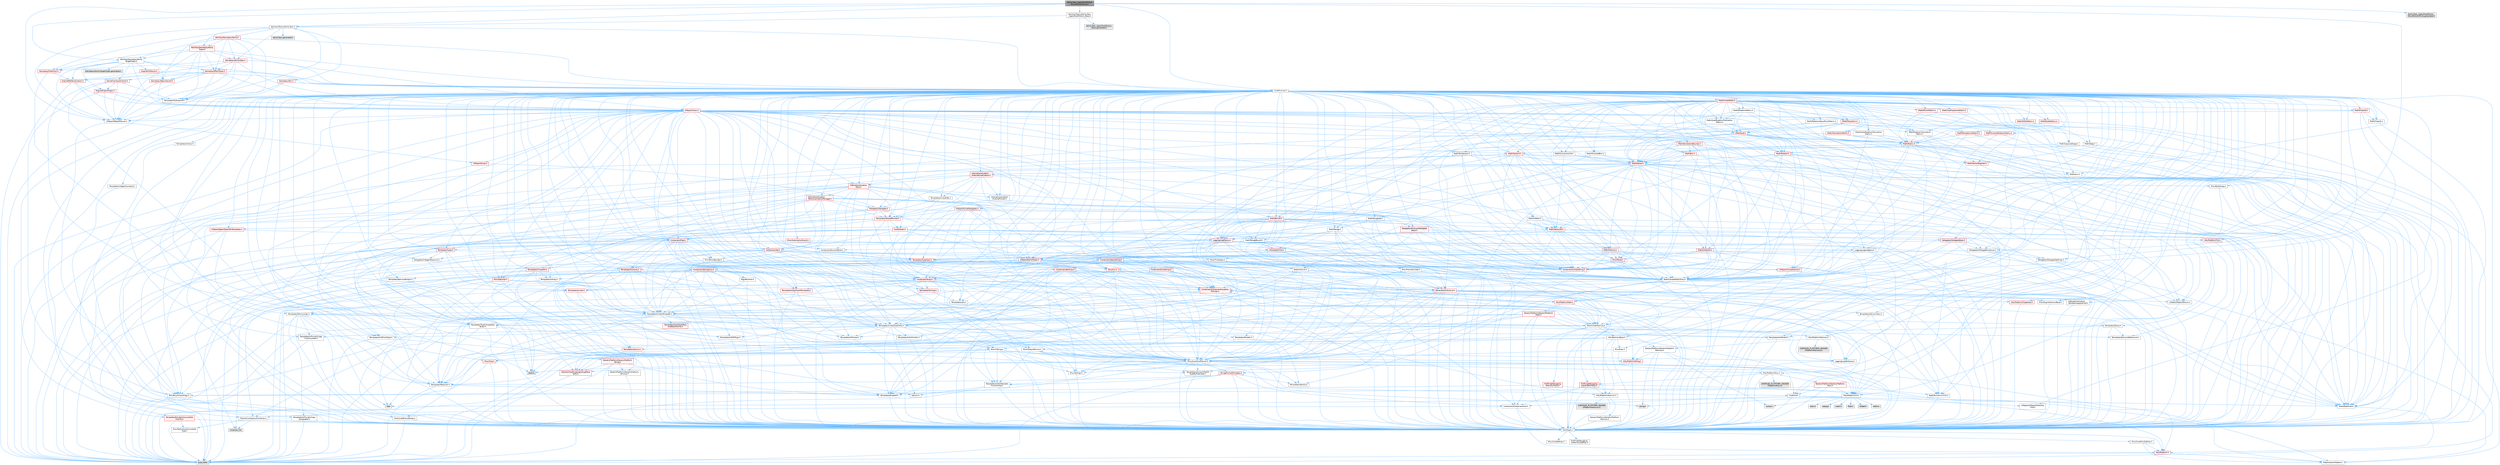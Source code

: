 digraph "AbilityTask_ApplyRootMotionMoveToActorForce.h"
{
 // INTERACTIVE_SVG=YES
 // LATEX_PDF_SIZE
  bgcolor="transparent";
  edge [fontname=Helvetica,fontsize=10,labelfontname=Helvetica,labelfontsize=10];
  node [fontname=Helvetica,fontsize=10,shape=box,height=0.2,width=0.4];
  Node1 [id="Node000001",label="AbilityTask_ApplyRootMotion\lMoveToActorForce.h",height=0.2,width=0.4,color="gray40", fillcolor="grey60", style="filled", fontcolor="black",tooltip=" "];
  Node1 -> Node2 [id="edge1_Node000001_Node000002",color="steelblue1",style="solid",tooltip=" "];
  Node2 [id="Node000002",label="CoreMinimal.h",height=0.2,width=0.4,color="grey40", fillcolor="white", style="filled",URL="$d7/d67/CoreMinimal_8h.html",tooltip=" "];
  Node2 -> Node3 [id="edge2_Node000002_Node000003",color="steelblue1",style="solid",tooltip=" "];
  Node3 [id="Node000003",label="CoreTypes.h",height=0.2,width=0.4,color="grey40", fillcolor="white", style="filled",URL="$dc/dec/CoreTypes_8h.html",tooltip=" "];
  Node3 -> Node4 [id="edge3_Node000003_Node000004",color="steelblue1",style="solid",tooltip=" "];
  Node4 [id="Node000004",label="HAL/Platform.h",height=0.2,width=0.4,color="red", fillcolor="#FFF0F0", style="filled",URL="$d9/dd0/Platform_8h.html",tooltip=" "];
  Node4 -> Node7 [id="edge4_Node000004_Node000007",color="steelblue1",style="solid",tooltip=" "];
  Node7 [id="Node000007",label="type_traits",height=0.2,width=0.4,color="grey60", fillcolor="#E0E0E0", style="filled",tooltip=" "];
  Node4 -> Node8 [id="edge5_Node000004_Node000008",color="steelblue1",style="solid",tooltip=" "];
  Node8 [id="Node000008",label="PreprocessorHelpers.h",height=0.2,width=0.4,color="grey40", fillcolor="white", style="filled",URL="$db/ddb/PreprocessorHelpers_8h.html",tooltip=" "];
  Node3 -> Node14 [id="edge6_Node000003_Node000014",color="steelblue1",style="solid",tooltip=" "];
  Node14 [id="Node000014",label="ProfilingDebugging\l/UMemoryDefines.h",height=0.2,width=0.4,color="grey40", fillcolor="white", style="filled",URL="$d2/da2/UMemoryDefines_8h.html",tooltip=" "];
  Node3 -> Node15 [id="edge7_Node000003_Node000015",color="steelblue1",style="solid",tooltip=" "];
  Node15 [id="Node000015",label="Misc/CoreMiscDefines.h",height=0.2,width=0.4,color="grey40", fillcolor="white", style="filled",URL="$da/d38/CoreMiscDefines_8h.html",tooltip=" "];
  Node15 -> Node4 [id="edge8_Node000015_Node000004",color="steelblue1",style="solid",tooltip=" "];
  Node15 -> Node8 [id="edge9_Node000015_Node000008",color="steelblue1",style="solid",tooltip=" "];
  Node3 -> Node16 [id="edge10_Node000003_Node000016",color="steelblue1",style="solid",tooltip=" "];
  Node16 [id="Node000016",label="Misc/CoreDefines.h",height=0.2,width=0.4,color="grey40", fillcolor="white", style="filled",URL="$d3/dd2/CoreDefines_8h.html",tooltip=" "];
  Node2 -> Node17 [id="edge11_Node000002_Node000017",color="steelblue1",style="solid",tooltip=" "];
  Node17 [id="Node000017",label="CoreFwd.h",height=0.2,width=0.4,color="grey40", fillcolor="white", style="filled",URL="$d1/d1e/CoreFwd_8h.html",tooltip=" "];
  Node17 -> Node3 [id="edge12_Node000017_Node000003",color="steelblue1",style="solid",tooltip=" "];
  Node17 -> Node18 [id="edge13_Node000017_Node000018",color="steelblue1",style="solid",tooltip=" "];
  Node18 [id="Node000018",label="Containers/ContainersFwd.h",height=0.2,width=0.4,color="grey40", fillcolor="white", style="filled",URL="$d4/d0a/ContainersFwd_8h.html",tooltip=" "];
  Node18 -> Node4 [id="edge14_Node000018_Node000004",color="steelblue1",style="solid",tooltip=" "];
  Node18 -> Node3 [id="edge15_Node000018_Node000003",color="steelblue1",style="solid",tooltip=" "];
  Node18 -> Node19 [id="edge16_Node000018_Node000019",color="steelblue1",style="solid",tooltip=" "];
  Node19 [id="Node000019",label="Traits/IsContiguousContainer.h",height=0.2,width=0.4,color="grey40", fillcolor="white", style="filled",URL="$d5/d3c/IsContiguousContainer_8h.html",tooltip=" "];
  Node19 -> Node3 [id="edge17_Node000019_Node000003",color="steelblue1",style="solid",tooltip=" "];
  Node19 -> Node20 [id="edge18_Node000019_Node000020",color="steelblue1",style="solid",tooltip=" "];
  Node20 [id="Node000020",label="Misc/StaticAssertComplete\lType.h",height=0.2,width=0.4,color="grey40", fillcolor="white", style="filled",URL="$d5/d4e/StaticAssertCompleteType_8h.html",tooltip=" "];
  Node19 -> Node21 [id="edge19_Node000019_Node000021",color="steelblue1",style="solid",tooltip=" "];
  Node21 [id="Node000021",label="initializer_list",height=0.2,width=0.4,color="grey60", fillcolor="#E0E0E0", style="filled",tooltip=" "];
  Node17 -> Node22 [id="edge20_Node000017_Node000022",color="steelblue1",style="solid",tooltip=" "];
  Node22 [id="Node000022",label="Math/MathFwd.h",height=0.2,width=0.4,color="grey40", fillcolor="white", style="filled",URL="$d2/d10/MathFwd_8h.html",tooltip=" "];
  Node22 -> Node4 [id="edge21_Node000022_Node000004",color="steelblue1",style="solid",tooltip=" "];
  Node17 -> Node23 [id="edge22_Node000017_Node000023",color="steelblue1",style="solid",tooltip=" "];
  Node23 [id="Node000023",label="UObject/UObjectHierarchy\lFwd.h",height=0.2,width=0.4,color="grey40", fillcolor="white", style="filled",URL="$d3/d13/UObjectHierarchyFwd_8h.html",tooltip=" "];
  Node2 -> Node23 [id="edge23_Node000002_Node000023",color="steelblue1",style="solid",tooltip=" "];
  Node2 -> Node18 [id="edge24_Node000002_Node000018",color="steelblue1",style="solid",tooltip=" "];
  Node2 -> Node24 [id="edge25_Node000002_Node000024",color="steelblue1",style="solid",tooltip=" "];
  Node24 [id="Node000024",label="Misc/VarArgs.h",height=0.2,width=0.4,color="grey40", fillcolor="white", style="filled",URL="$d5/d6f/VarArgs_8h.html",tooltip=" "];
  Node24 -> Node3 [id="edge26_Node000024_Node000003",color="steelblue1",style="solid",tooltip=" "];
  Node2 -> Node25 [id="edge27_Node000002_Node000025",color="steelblue1",style="solid",tooltip=" "];
  Node25 [id="Node000025",label="Logging/LogVerbosity.h",height=0.2,width=0.4,color="grey40", fillcolor="white", style="filled",URL="$d2/d8f/LogVerbosity_8h.html",tooltip=" "];
  Node25 -> Node3 [id="edge28_Node000025_Node000003",color="steelblue1",style="solid",tooltip=" "];
  Node2 -> Node26 [id="edge29_Node000002_Node000026",color="steelblue1",style="solid",tooltip=" "];
  Node26 [id="Node000026",label="Misc/OutputDevice.h",height=0.2,width=0.4,color="grey40", fillcolor="white", style="filled",URL="$d7/d32/OutputDevice_8h.html",tooltip=" "];
  Node26 -> Node17 [id="edge30_Node000026_Node000017",color="steelblue1",style="solid",tooltip=" "];
  Node26 -> Node3 [id="edge31_Node000026_Node000003",color="steelblue1",style="solid",tooltip=" "];
  Node26 -> Node25 [id="edge32_Node000026_Node000025",color="steelblue1",style="solid",tooltip=" "];
  Node26 -> Node24 [id="edge33_Node000026_Node000024",color="steelblue1",style="solid",tooltip=" "];
  Node26 -> Node27 [id="edge34_Node000026_Node000027",color="steelblue1",style="solid",tooltip=" "];
  Node27 [id="Node000027",label="Templates/IsArrayOrRefOf\lTypeByPredicate.h",height=0.2,width=0.4,color="grey40", fillcolor="white", style="filled",URL="$d6/da1/IsArrayOrRefOfTypeByPredicate_8h.html",tooltip=" "];
  Node27 -> Node3 [id="edge35_Node000027_Node000003",color="steelblue1",style="solid",tooltip=" "];
  Node26 -> Node28 [id="edge36_Node000026_Node000028",color="steelblue1",style="solid",tooltip=" "];
  Node28 [id="Node000028",label="Templates/IsValidVariadic\lFunctionArg.h",height=0.2,width=0.4,color="grey40", fillcolor="white", style="filled",URL="$d0/dc8/IsValidVariadicFunctionArg_8h.html",tooltip=" "];
  Node28 -> Node3 [id="edge37_Node000028_Node000003",color="steelblue1",style="solid",tooltip=" "];
  Node28 -> Node29 [id="edge38_Node000028_Node000029",color="steelblue1",style="solid",tooltip=" "];
  Node29 [id="Node000029",label="IsEnum.h",height=0.2,width=0.4,color="grey40", fillcolor="white", style="filled",URL="$d4/de5/IsEnum_8h.html",tooltip=" "];
  Node28 -> Node7 [id="edge39_Node000028_Node000007",color="steelblue1",style="solid",tooltip=" "];
  Node26 -> Node30 [id="edge40_Node000026_Node000030",color="steelblue1",style="solid",tooltip=" "];
  Node30 [id="Node000030",label="Traits/IsCharEncodingCompatible\lWith.h",height=0.2,width=0.4,color="red", fillcolor="#FFF0F0", style="filled",URL="$df/dd1/IsCharEncodingCompatibleWith_8h.html",tooltip=" "];
  Node30 -> Node7 [id="edge41_Node000030_Node000007",color="steelblue1",style="solid",tooltip=" "];
  Node2 -> Node32 [id="edge42_Node000002_Node000032",color="steelblue1",style="solid",tooltip=" "];
  Node32 [id="Node000032",label="HAL/PlatformCrt.h",height=0.2,width=0.4,color="grey40", fillcolor="white", style="filled",URL="$d8/d75/PlatformCrt_8h.html",tooltip=" "];
  Node32 -> Node33 [id="edge43_Node000032_Node000033",color="steelblue1",style="solid",tooltip=" "];
  Node33 [id="Node000033",label="new",height=0.2,width=0.4,color="grey60", fillcolor="#E0E0E0", style="filled",tooltip=" "];
  Node32 -> Node34 [id="edge44_Node000032_Node000034",color="steelblue1",style="solid",tooltip=" "];
  Node34 [id="Node000034",label="wchar.h",height=0.2,width=0.4,color="grey60", fillcolor="#E0E0E0", style="filled",tooltip=" "];
  Node32 -> Node35 [id="edge45_Node000032_Node000035",color="steelblue1",style="solid",tooltip=" "];
  Node35 [id="Node000035",label="stddef.h",height=0.2,width=0.4,color="grey60", fillcolor="#E0E0E0", style="filled",tooltip=" "];
  Node32 -> Node36 [id="edge46_Node000032_Node000036",color="steelblue1",style="solid",tooltip=" "];
  Node36 [id="Node000036",label="stdlib.h",height=0.2,width=0.4,color="grey60", fillcolor="#E0E0E0", style="filled",tooltip=" "];
  Node32 -> Node37 [id="edge47_Node000032_Node000037",color="steelblue1",style="solid",tooltip=" "];
  Node37 [id="Node000037",label="stdio.h",height=0.2,width=0.4,color="grey60", fillcolor="#E0E0E0", style="filled",tooltip=" "];
  Node32 -> Node38 [id="edge48_Node000032_Node000038",color="steelblue1",style="solid",tooltip=" "];
  Node38 [id="Node000038",label="stdarg.h",height=0.2,width=0.4,color="grey60", fillcolor="#E0E0E0", style="filled",tooltip=" "];
  Node32 -> Node39 [id="edge49_Node000032_Node000039",color="steelblue1",style="solid",tooltip=" "];
  Node39 [id="Node000039",label="math.h",height=0.2,width=0.4,color="grey60", fillcolor="#E0E0E0", style="filled",tooltip=" "];
  Node32 -> Node40 [id="edge50_Node000032_Node000040",color="steelblue1",style="solid",tooltip=" "];
  Node40 [id="Node000040",label="float.h",height=0.2,width=0.4,color="grey60", fillcolor="#E0E0E0", style="filled",tooltip=" "];
  Node32 -> Node41 [id="edge51_Node000032_Node000041",color="steelblue1",style="solid",tooltip=" "];
  Node41 [id="Node000041",label="string.h",height=0.2,width=0.4,color="grey60", fillcolor="#E0E0E0", style="filled",tooltip=" "];
  Node2 -> Node42 [id="edge52_Node000002_Node000042",color="steelblue1",style="solid",tooltip=" "];
  Node42 [id="Node000042",label="HAL/PlatformMisc.h",height=0.2,width=0.4,color="grey40", fillcolor="white", style="filled",URL="$d0/df5/PlatformMisc_8h.html",tooltip=" "];
  Node42 -> Node3 [id="edge53_Node000042_Node000003",color="steelblue1",style="solid",tooltip=" "];
  Node42 -> Node43 [id="edge54_Node000042_Node000043",color="steelblue1",style="solid",tooltip=" "];
  Node43 [id="Node000043",label="GenericPlatform/GenericPlatform\lMisc.h",height=0.2,width=0.4,color="red", fillcolor="#FFF0F0", style="filled",URL="$db/d9a/GenericPlatformMisc_8h.html",tooltip=" "];
  Node43 -> Node17 [id="edge55_Node000043_Node000017",color="steelblue1",style="solid",tooltip=" "];
  Node43 -> Node3 [id="edge56_Node000043_Node000003",color="steelblue1",style="solid",tooltip=" "];
  Node43 -> Node32 [id="edge57_Node000043_Node000032",color="steelblue1",style="solid",tooltip=" "];
  Node43 -> Node47 [id="edge58_Node000043_Node000047",color="steelblue1",style="solid",tooltip=" "];
  Node47 [id="Node000047",label="Math/NumericLimits.h",height=0.2,width=0.4,color="grey40", fillcolor="white", style="filled",URL="$df/d1b/NumericLimits_8h.html",tooltip=" "];
  Node47 -> Node3 [id="edge59_Node000047_Node000003",color="steelblue1",style="solid",tooltip=" "];
  Node43 -> Node49 [id="edge60_Node000043_Node000049",color="steelblue1",style="solid",tooltip=" "];
  Node49 [id="Node000049",label="Misc/EnumClassFlags.h",height=0.2,width=0.4,color="grey40", fillcolor="white", style="filled",URL="$d8/de7/EnumClassFlags_8h.html",tooltip=" "];
  Node42 -> Node52 [id="edge61_Node000042_Node000052",color="steelblue1",style="solid",tooltip=" "];
  Node52 [id="Node000052",label="COMPILED_PLATFORM_HEADER\l(PlatformMisc.h)",height=0.2,width=0.4,color="grey60", fillcolor="#E0E0E0", style="filled",tooltip=" "];
  Node42 -> Node53 [id="edge62_Node000042_Node000053",color="steelblue1",style="solid",tooltip=" "];
  Node53 [id="Node000053",label="ProfilingDebugging\l/CpuProfilerTrace.h",height=0.2,width=0.4,color="red", fillcolor="#FFF0F0", style="filled",URL="$da/dcb/CpuProfilerTrace_8h.html",tooltip=" "];
  Node53 -> Node3 [id="edge63_Node000053_Node000003",color="steelblue1",style="solid",tooltip=" "];
  Node53 -> Node18 [id="edge64_Node000053_Node000018",color="steelblue1",style="solid",tooltip=" "];
  Node53 -> Node54 [id="edge65_Node000053_Node000054",color="steelblue1",style="solid",tooltip=" "];
  Node54 [id="Node000054",label="HAL/PlatformAtomics.h",height=0.2,width=0.4,color="grey40", fillcolor="white", style="filled",URL="$d3/d36/PlatformAtomics_8h.html",tooltip=" "];
  Node54 -> Node3 [id="edge66_Node000054_Node000003",color="steelblue1",style="solid",tooltip=" "];
  Node54 -> Node55 [id="edge67_Node000054_Node000055",color="steelblue1",style="solid",tooltip=" "];
  Node55 [id="Node000055",label="GenericPlatform/GenericPlatform\lAtomics.h",height=0.2,width=0.4,color="grey40", fillcolor="white", style="filled",URL="$da/d72/GenericPlatformAtomics_8h.html",tooltip=" "];
  Node55 -> Node3 [id="edge68_Node000055_Node000003",color="steelblue1",style="solid",tooltip=" "];
  Node54 -> Node56 [id="edge69_Node000054_Node000056",color="steelblue1",style="solid",tooltip=" "];
  Node56 [id="Node000056",label="COMPILED_PLATFORM_HEADER\l(PlatformAtomics.h)",height=0.2,width=0.4,color="grey60", fillcolor="#E0E0E0", style="filled",tooltip=" "];
  Node53 -> Node8 [id="edge70_Node000053_Node000008",color="steelblue1",style="solid",tooltip=" "];
  Node2 -> Node61 [id="edge71_Node000002_Node000061",color="steelblue1",style="solid",tooltip=" "];
  Node61 [id="Node000061",label="Misc/AssertionMacros.h",height=0.2,width=0.4,color="grey40", fillcolor="white", style="filled",URL="$d0/dfa/AssertionMacros_8h.html",tooltip=" "];
  Node61 -> Node3 [id="edge72_Node000061_Node000003",color="steelblue1",style="solid",tooltip=" "];
  Node61 -> Node4 [id="edge73_Node000061_Node000004",color="steelblue1",style="solid",tooltip=" "];
  Node61 -> Node42 [id="edge74_Node000061_Node000042",color="steelblue1",style="solid",tooltip=" "];
  Node61 -> Node8 [id="edge75_Node000061_Node000008",color="steelblue1",style="solid",tooltip=" "];
  Node61 -> Node62 [id="edge76_Node000061_Node000062",color="steelblue1",style="solid",tooltip=" "];
  Node62 [id="Node000062",label="Templates/EnableIf.h",height=0.2,width=0.4,color="grey40", fillcolor="white", style="filled",URL="$d7/d60/EnableIf_8h.html",tooltip=" "];
  Node62 -> Node3 [id="edge77_Node000062_Node000003",color="steelblue1",style="solid",tooltip=" "];
  Node61 -> Node27 [id="edge78_Node000061_Node000027",color="steelblue1",style="solid",tooltip=" "];
  Node61 -> Node28 [id="edge79_Node000061_Node000028",color="steelblue1",style="solid",tooltip=" "];
  Node61 -> Node30 [id="edge80_Node000061_Node000030",color="steelblue1",style="solid",tooltip=" "];
  Node61 -> Node24 [id="edge81_Node000061_Node000024",color="steelblue1",style="solid",tooltip=" "];
  Node61 -> Node63 [id="edge82_Node000061_Node000063",color="steelblue1",style="solid",tooltip=" "];
  Node63 [id="Node000063",label="String/FormatStringSan.h",height=0.2,width=0.4,color="red", fillcolor="#FFF0F0", style="filled",URL="$d3/d8b/FormatStringSan_8h.html",tooltip=" "];
  Node63 -> Node7 [id="edge83_Node000063_Node000007",color="steelblue1",style="solid",tooltip=" "];
  Node63 -> Node3 [id="edge84_Node000063_Node000003",color="steelblue1",style="solid",tooltip=" "];
  Node63 -> Node64 [id="edge85_Node000063_Node000064",color="steelblue1",style="solid",tooltip=" "];
  Node64 [id="Node000064",label="Templates/Requires.h",height=0.2,width=0.4,color="grey40", fillcolor="white", style="filled",URL="$dc/d96/Requires_8h.html",tooltip=" "];
  Node64 -> Node62 [id="edge86_Node000064_Node000062",color="steelblue1",style="solid",tooltip=" "];
  Node64 -> Node7 [id="edge87_Node000064_Node000007",color="steelblue1",style="solid",tooltip=" "];
  Node63 -> Node65 [id="edge88_Node000063_Node000065",color="steelblue1",style="solid",tooltip=" "];
  Node65 [id="Node000065",label="Templates/Identity.h",height=0.2,width=0.4,color="grey40", fillcolor="white", style="filled",URL="$d0/dd5/Identity_8h.html",tooltip=" "];
  Node63 -> Node28 [id="edge89_Node000063_Node000028",color="steelblue1",style="solid",tooltip=" "];
  Node63 -> Node18 [id="edge90_Node000063_Node000018",color="steelblue1",style="solid",tooltip=" "];
  Node61 -> Node69 [id="edge91_Node000061_Node000069",color="steelblue1",style="solid",tooltip=" "];
  Node69 [id="Node000069",label="atomic",height=0.2,width=0.4,color="grey60", fillcolor="#E0E0E0", style="filled",tooltip=" "];
  Node2 -> Node70 [id="edge92_Node000002_Node000070",color="steelblue1",style="solid",tooltip=" "];
  Node70 [id="Node000070",label="Templates/IsPointer.h",height=0.2,width=0.4,color="grey40", fillcolor="white", style="filled",URL="$d7/d05/IsPointer_8h.html",tooltip=" "];
  Node70 -> Node3 [id="edge93_Node000070_Node000003",color="steelblue1",style="solid",tooltip=" "];
  Node2 -> Node71 [id="edge94_Node000002_Node000071",color="steelblue1",style="solid",tooltip=" "];
  Node71 [id="Node000071",label="HAL/PlatformMemory.h",height=0.2,width=0.4,color="grey40", fillcolor="white", style="filled",URL="$de/d68/PlatformMemory_8h.html",tooltip=" "];
  Node71 -> Node3 [id="edge95_Node000071_Node000003",color="steelblue1",style="solid",tooltip=" "];
  Node71 -> Node72 [id="edge96_Node000071_Node000072",color="steelblue1",style="solid",tooltip=" "];
  Node72 [id="Node000072",label="GenericPlatform/GenericPlatform\lMemory.h",height=0.2,width=0.4,color="grey40", fillcolor="white", style="filled",URL="$dd/d22/GenericPlatformMemory_8h.html",tooltip=" "];
  Node72 -> Node17 [id="edge97_Node000072_Node000017",color="steelblue1",style="solid",tooltip=" "];
  Node72 -> Node3 [id="edge98_Node000072_Node000003",color="steelblue1",style="solid",tooltip=" "];
  Node72 -> Node73 [id="edge99_Node000072_Node000073",color="steelblue1",style="solid",tooltip=" "];
  Node73 [id="Node000073",label="HAL/PlatformString.h",height=0.2,width=0.4,color="red", fillcolor="#FFF0F0", style="filled",URL="$db/db5/PlatformString_8h.html",tooltip=" "];
  Node73 -> Node3 [id="edge100_Node000073_Node000003",color="steelblue1",style="solid",tooltip=" "];
  Node72 -> Node41 [id="edge101_Node000072_Node000041",color="steelblue1",style="solid",tooltip=" "];
  Node72 -> Node34 [id="edge102_Node000072_Node000034",color="steelblue1",style="solid",tooltip=" "];
  Node71 -> Node75 [id="edge103_Node000071_Node000075",color="steelblue1",style="solid",tooltip=" "];
  Node75 [id="Node000075",label="COMPILED_PLATFORM_HEADER\l(PlatformMemory.h)",height=0.2,width=0.4,color="grey60", fillcolor="#E0E0E0", style="filled",tooltip=" "];
  Node2 -> Node54 [id="edge104_Node000002_Node000054",color="steelblue1",style="solid",tooltip=" "];
  Node2 -> Node76 [id="edge105_Node000002_Node000076",color="steelblue1",style="solid",tooltip=" "];
  Node76 [id="Node000076",label="Misc/Exec.h",height=0.2,width=0.4,color="grey40", fillcolor="white", style="filled",URL="$de/ddb/Exec_8h.html",tooltip=" "];
  Node76 -> Node3 [id="edge106_Node000076_Node000003",color="steelblue1",style="solid",tooltip=" "];
  Node76 -> Node61 [id="edge107_Node000076_Node000061",color="steelblue1",style="solid",tooltip=" "];
  Node2 -> Node77 [id="edge108_Node000002_Node000077",color="steelblue1",style="solid",tooltip=" "];
  Node77 [id="Node000077",label="HAL/MemoryBase.h",height=0.2,width=0.4,color="grey40", fillcolor="white", style="filled",URL="$d6/d9f/MemoryBase_8h.html",tooltip=" "];
  Node77 -> Node3 [id="edge109_Node000077_Node000003",color="steelblue1",style="solid",tooltip=" "];
  Node77 -> Node54 [id="edge110_Node000077_Node000054",color="steelblue1",style="solid",tooltip=" "];
  Node77 -> Node32 [id="edge111_Node000077_Node000032",color="steelblue1",style="solid",tooltip=" "];
  Node77 -> Node76 [id="edge112_Node000077_Node000076",color="steelblue1",style="solid",tooltip=" "];
  Node77 -> Node26 [id="edge113_Node000077_Node000026",color="steelblue1",style="solid",tooltip=" "];
  Node77 -> Node78 [id="edge114_Node000077_Node000078",color="steelblue1",style="solid",tooltip=" "];
  Node78 [id="Node000078",label="Templates/Atomic.h",height=0.2,width=0.4,color="red", fillcolor="#FFF0F0", style="filled",URL="$d3/d91/Atomic_8h.html",tooltip=" "];
  Node78 -> Node69 [id="edge115_Node000078_Node000069",color="steelblue1",style="solid",tooltip=" "];
  Node2 -> Node87 [id="edge116_Node000002_Node000087",color="steelblue1",style="solid",tooltip=" "];
  Node87 [id="Node000087",label="HAL/UnrealMemory.h",height=0.2,width=0.4,color="grey40", fillcolor="white", style="filled",URL="$d9/d96/UnrealMemory_8h.html",tooltip=" "];
  Node87 -> Node3 [id="edge117_Node000087_Node000003",color="steelblue1",style="solid",tooltip=" "];
  Node87 -> Node72 [id="edge118_Node000087_Node000072",color="steelblue1",style="solid",tooltip=" "];
  Node87 -> Node77 [id="edge119_Node000087_Node000077",color="steelblue1",style="solid",tooltip=" "];
  Node87 -> Node71 [id="edge120_Node000087_Node000071",color="steelblue1",style="solid",tooltip=" "];
  Node87 -> Node88 [id="edge121_Node000087_Node000088",color="steelblue1",style="solid",tooltip=" "];
  Node88 [id="Node000088",label="ProfilingDebugging\l/MemoryTrace.h",height=0.2,width=0.4,color="red", fillcolor="#FFF0F0", style="filled",URL="$da/dd7/MemoryTrace_8h.html",tooltip=" "];
  Node88 -> Node4 [id="edge122_Node000088_Node000004",color="steelblue1",style="solid",tooltip=" "];
  Node88 -> Node49 [id="edge123_Node000088_Node000049",color="steelblue1",style="solid",tooltip=" "];
  Node87 -> Node70 [id="edge124_Node000087_Node000070",color="steelblue1",style="solid",tooltip=" "];
  Node2 -> Node89 [id="edge125_Node000002_Node000089",color="steelblue1",style="solid",tooltip=" "];
  Node89 [id="Node000089",label="Templates/IsArithmetic.h",height=0.2,width=0.4,color="grey40", fillcolor="white", style="filled",URL="$d2/d5d/IsArithmetic_8h.html",tooltip=" "];
  Node89 -> Node3 [id="edge126_Node000089_Node000003",color="steelblue1",style="solid",tooltip=" "];
  Node2 -> Node83 [id="edge127_Node000002_Node000083",color="steelblue1",style="solid",tooltip=" "];
  Node83 [id="Node000083",label="Templates/AndOrNot.h",height=0.2,width=0.4,color="grey40", fillcolor="white", style="filled",URL="$db/d0a/AndOrNot_8h.html",tooltip=" "];
  Node83 -> Node3 [id="edge128_Node000083_Node000003",color="steelblue1",style="solid",tooltip=" "];
  Node2 -> Node90 [id="edge129_Node000002_Node000090",color="steelblue1",style="solid",tooltip=" "];
  Node90 [id="Node000090",label="Templates/IsPODType.h",height=0.2,width=0.4,color="grey40", fillcolor="white", style="filled",URL="$d7/db1/IsPODType_8h.html",tooltip=" "];
  Node90 -> Node3 [id="edge130_Node000090_Node000003",color="steelblue1",style="solid",tooltip=" "];
  Node2 -> Node91 [id="edge131_Node000002_Node000091",color="steelblue1",style="solid",tooltip=" "];
  Node91 [id="Node000091",label="Templates/IsUECoreType.h",height=0.2,width=0.4,color="grey40", fillcolor="white", style="filled",URL="$d1/db8/IsUECoreType_8h.html",tooltip=" "];
  Node91 -> Node3 [id="edge132_Node000091_Node000003",color="steelblue1",style="solid",tooltip=" "];
  Node91 -> Node7 [id="edge133_Node000091_Node000007",color="steelblue1",style="solid",tooltip=" "];
  Node2 -> Node84 [id="edge134_Node000002_Node000084",color="steelblue1",style="solid",tooltip=" "];
  Node84 [id="Node000084",label="Templates/IsTriviallyCopy\lConstructible.h",height=0.2,width=0.4,color="grey40", fillcolor="white", style="filled",URL="$d3/d78/IsTriviallyCopyConstructible_8h.html",tooltip=" "];
  Node84 -> Node3 [id="edge135_Node000084_Node000003",color="steelblue1",style="solid",tooltip=" "];
  Node84 -> Node7 [id="edge136_Node000084_Node000007",color="steelblue1",style="solid",tooltip=" "];
  Node2 -> Node92 [id="edge137_Node000002_Node000092",color="steelblue1",style="solid",tooltip=" "];
  Node92 [id="Node000092",label="Templates/UnrealTypeTraits.h",height=0.2,width=0.4,color="grey40", fillcolor="white", style="filled",URL="$d2/d2d/UnrealTypeTraits_8h.html",tooltip=" "];
  Node92 -> Node3 [id="edge138_Node000092_Node000003",color="steelblue1",style="solid",tooltip=" "];
  Node92 -> Node70 [id="edge139_Node000092_Node000070",color="steelblue1",style="solid",tooltip=" "];
  Node92 -> Node61 [id="edge140_Node000092_Node000061",color="steelblue1",style="solid",tooltip=" "];
  Node92 -> Node83 [id="edge141_Node000092_Node000083",color="steelblue1",style="solid",tooltip=" "];
  Node92 -> Node62 [id="edge142_Node000092_Node000062",color="steelblue1",style="solid",tooltip=" "];
  Node92 -> Node89 [id="edge143_Node000092_Node000089",color="steelblue1",style="solid",tooltip=" "];
  Node92 -> Node29 [id="edge144_Node000092_Node000029",color="steelblue1",style="solid",tooltip=" "];
  Node92 -> Node93 [id="edge145_Node000092_Node000093",color="steelblue1",style="solid",tooltip=" "];
  Node93 [id="Node000093",label="Templates/Models.h",height=0.2,width=0.4,color="grey40", fillcolor="white", style="filled",URL="$d3/d0c/Models_8h.html",tooltip=" "];
  Node93 -> Node65 [id="edge146_Node000093_Node000065",color="steelblue1",style="solid",tooltip=" "];
  Node92 -> Node90 [id="edge147_Node000092_Node000090",color="steelblue1",style="solid",tooltip=" "];
  Node92 -> Node91 [id="edge148_Node000092_Node000091",color="steelblue1",style="solid",tooltip=" "];
  Node92 -> Node84 [id="edge149_Node000092_Node000084",color="steelblue1",style="solid",tooltip=" "];
  Node2 -> Node62 [id="edge150_Node000002_Node000062",color="steelblue1",style="solid",tooltip=" "];
  Node2 -> Node94 [id="edge151_Node000002_Node000094",color="steelblue1",style="solid",tooltip=" "];
  Node94 [id="Node000094",label="Templates/RemoveReference.h",height=0.2,width=0.4,color="grey40", fillcolor="white", style="filled",URL="$da/dbe/RemoveReference_8h.html",tooltip=" "];
  Node94 -> Node3 [id="edge152_Node000094_Node000003",color="steelblue1",style="solid",tooltip=" "];
  Node2 -> Node95 [id="edge153_Node000002_Node000095",color="steelblue1",style="solid",tooltip=" "];
  Node95 [id="Node000095",label="Templates/IntegralConstant.h",height=0.2,width=0.4,color="grey40", fillcolor="white", style="filled",URL="$db/d1b/IntegralConstant_8h.html",tooltip=" "];
  Node95 -> Node3 [id="edge154_Node000095_Node000003",color="steelblue1",style="solid",tooltip=" "];
  Node2 -> Node96 [id="edge155_Node000002_Node000096",color="steelblue1",style="solid",tooltip=" "];
  Node96 [id="Node000096",label="Templates/IsClass.h",height=0.2,width=0.4,color="grey40", fillcolor="white", style="filled",URL="$db/dcb/IsClass_8h.html",tooltip=" "];
  Node96 -> Node3 [id="edge156_Node000096_Node000003",color="steelblue1",style="solid",tooltip=" "];
  Node2 -> Node97 [id="edge157_Node000002_Node000097",color="steelblue1",style="solid",tooltip=" "];
  Node97 [id="Node000097",label="Templates/TypeCompatible\lBytes.h",height=0.2,width=0.4,color="grey40", fillcolor="white", style="filled",URL="$df/d0a/TypeCompatibleBytes_8h.html",tooltip=" "];
  Node97 -> Node3 [id="edge158_Node000097_Node000003",color="steelblue1",style="solid",tooltip=" "];
  Node97 -> Node41 [id="edge159_Node000097_Node000041",color="steelblue1",style="solid",tooltip=" "];
  Node97 -> Node33 [id="edge160_Node000097_Node000033",color="steelblue1",style="solid",tooltip=" "];
  Node97 -> Node7 [id="edge161_Node000097_Node000007",color="steelblue1",style="solid",tooltip=" "];
  Node2 -> Node19 [id="edge162_Node000002_Node000019",color="steelblue1",style="solid",tooltip=" "];
  Node2 -> Node98 [id="edge163_Node000002_Node000098",color="steelblue1",style="solid",tooltip=" "];
  Node98 [id="Node000098",label="Templates/UnrealTemplate.h",height=0.2,width=0.4,color="grey40", fillcolor="white", style="filled",URL="$d4/d24/UnrealTemplate_8h.html",tooltip=" "];
  Node98 -> Node3 [id="edge164_Node000098_Node000003",color="steelblue1",style="solid",tooltip=" "];
  Node98 -> Node70 [id="edge165_Node000098_Node000070",color="steelblue1",style="solid",tooltip=" "];
  Node98 -> Node87 [id="edge166_Node000098_Node000087",color="steelblue1",style="solid",tooltip=" "];
  Node98 -> Node99 [id="edge167_Node000098_Node000099",color="steelblue1",style="solid",tooltip=" "];
  Node99 [id="Node000099",label="Templates/CopyQualifiers\lAndRefsFromTo.h",height=0.2,width=0.4,color="red", fillcolor="#FFF0F0", style="filled",URL="$d3/db3/CopyQualifiersAndRefsFromTo_8h.html",tooltip=" "];
  Node98 -> Node92 [id="edge168_Node000098_Node000092",color="steelblue1",style="solid",tooltip=" "];
  Node98 -> Node94 [id="edge169_Node000098_Node000094",color="steelblue1",style="solid",tooltip=" "];
  Node98 -> Node64 [id="edge170_Node000098_Node000064",color="steelblue1",style="solid",tooltip=" "];
  Node98 -> Node97 [id="edge171_Node000098_Node000097",color="steelblue1",style="solid",tooltip=" "];
  Node98 -> Node65 [id="edge172_Node000098_Node000065",color="steelblue1",style="solid",tooltip=" "];
  Node98 -> Node19 [id="edge173_Node000098_Node000019",color="steelblue1",style="solid",tooltip=" "];
  Node98 -> Node101 [id="edge174_Node000098_Node000101",color="steelblue1",style="solid",tooltip=" "];
  Node101 [id="Node000101",label="Traits/UseBitwiseSwap.h",height=0.2,width=0.4,color="grey40", fillcolor="white", style="filled",URL="$db/df3/UseBitwiseSwap_8h.html",tooltip=" "];
  Node101 -> Node3 [id="edge175_Node000101_Node000003",color="steelblue1",style="solid",tooltip=" "];
  Node101 -> Node7 [id="edge176_Node000101_Node000007",color="steelblue1",style="solid",tooltip=" "];
  Node98 -> Node7 [id="edge177_Node000098_Node000007",color="steelblue1",style="solid",tooltip=" "];
  Node2 -> Node47 [id="edge178_Node000002_Node000047",color="steelblue1",style="solid",tooltip=" "];
  Node2 -> Node102 [id="edge179_Node000002_Node000102",color="steelblue1",style="solid",tooltip=" "];
  Node102 [id="Node000102",label="HAL/PlatformMath.h",height=0.2,width=0.4,color="red", fillcolor="#FFF0F0", style="filled",URL="$dc/d53/PlatformMath_8h.html",tooltip=" "];
  Node102 -> Node3 [id="edge180_Node000102_Node000003",color="steelblue1",style="solid",tooltip=" "];
  Node102 -> Node103 [id="edge181_Node000102_Node000103",color="steelblue1",style="solid",tooltip=" "];
  Node103 [id="Node000103",label="GenericPlatform/GenericPlatform\lMath.h",height=0.2,width=0.4,color="red", fillcolor="#FFF0F0", style="filled",URL="$d5/d79/GenericPlatformMath_8h.html",tooltip=" "];
  Node103 -> Node3 [id="edge182_Node000103_Node000003",color="steelblue1",style="solid",tooltip=" "];
  Node103 -> Node18 [id="edge183_Node000103_Node000018",color="steelblue1",style="solid",tooltip=" "];
  Node103 -> Node32 [id="edge184_Node000103_Node000032",color="steelblue1",style="solid",tooltip=" "];
  Node103 -> Node83 [id="edge185_Node000103_Node000083",color="steelblue1",style="solid",tooltip=" "];
  Node103 -> Node104 [id="edge186_Node000103_Node000104",color="steelblue1",style="solid",tooltip=" "];
  Node104 [id="Node000104",label="Templates/Decay.h",height=0.2,width=0.4,color="grey40", fillcolor="white", style="filled",URL="$dd/d0f/Decay_8h.html",tooltip=" "];
  Node104 -> Node3 [id="edge187_Node000104_Node000003",color="steelblue1",style="solid",tooltip=" "];
  Node104 -> Node94 [id="edge188_Node000104_Node000094",color="steelblue1",style="solid",tooltip=" "];
  Node104 -> Node7 [id="edge189_Node000104_Node000007",color="steelblue1",style="solid",tooltip=" "];
  Node103 -> Node92 [id="edge190_Node000103_Node000092",color="steelblue1",style="solid",tooltip=" "];
  Node103 -> Node64 [id="edge191_Node000103_Node000064",color="steelblue1",style="solid",tooltip=" "];
  Node103 -> Node97 [id="edge192_Node000103_Node000097",color="steelblue1",style="solid",tooltip=" "];
  Node103 -> Node7 [id="edge193_Node000103_Node000007",color="steelblue1",style="solid",tooltip=" "];
  Node2 -> Node85 [id="edge194_Node000002_Node000085",color="steelblue1",style="solid",tooltip=" "];
  Node85 [id="Node000085",label="Templates/IsTriviallyCopy\lAssignable.h",height=0.2,width=0.4,color="grey40", fillcolor="white", style="filled",URL="$d2/df2/IsTriviallyCopyAssignable_8h.html",tooltip=" "];
  Node85 -> Node3 [id="edge195_Node000085_Node000003",color="steelblue1",style="solid",tooltip=" "];
  Node85 -> Node7 [id="edge196_Node000085_Node000007",color="steelblue1",style="solid",tooltip=" "];
  Node2 -> Node110 [id="edge197_Node000002_Node000110",color="steelblue1",style="solid",tooltip=" "];
  Node110 [id="Node000110",label="Templates/MemoryOps.h",height=0.2,width=0.4,color="grey40", fillcolor="white", style="filled",URL="$db/dea/MemoryOps_8h.html",tooltip=" "];
  Node110 -> Node3 [id="edge198_Node000110_Node000003",color="steelblue1",style="solid",tooltip=" "];
  Node110 -> Node87 [id="edge199_Node000110_Node000087",color="steelblue1",style="solid",tooltip=" "];
  Node110 -> Node85 [id="edge200_Node000110_Node000085",color="steelblue1",style="solid",tooltip=" "];
  Node110 -> Node84 [id="edge201_Node000110_Node000084",color="steelblue1",style="solid",tooltip=" "];
  Node110 -> Node64 [id="edge202_Node000110_Node000064",color="steelblue1",style="solid",tooltip=" "];
  Node110 -> Node92 [id="edge203_Node000110_Node000092",color="steelblue1",style="solid",tooltip=" "];
  Node110 -> Node101 [id="edge204_Node000110_Node000101",color="steelblue1",style="solid",tooltip=" "];
  Node110 -> Node33 [id="edge205_Node000110_Node000033",color="steelblue1",style="solid",tooltip=" "];
  Node110 -> Node7 [id="edge206_Node000110_Node000007",color="steelblue1",style="solid",tooltip=" "];
  Node2 -> Node111 [id="edge207_Node000002_Node000111",color="steelblue1",style="solid",tooltip=" "];
  Node111 [id="Node000111",label="Containers/ContainerAllocation\lPolicies.h",height=0.2,width=0.4,color="red", fillcolor="#FFF0F0", style="filled",URL="$d7/dff/ContainerAllocationPolicies_8h.html",tooltip=" "];
  Node111 -> Node3 [id="edge208_Node000111_Node000003",color="steelblue1",style="solid",tooltip=" "];
  Node111 -> Node111 [id="edge209_Node000111_Node000111",color="steelblue1",style="solid",tooltip=" "];
  Node111 -> Node102 [id="edge210_Node000111_Node000102",color="steelblue1",style="solid",tooltip=" "];
  Node111 -> Node87 [id="edge211_Node000111_Node000087",color="steelblue1",style="solid",tooltip=" "];
  Node111 -> Node47 [id="edge212_Node000111_Node000047",color="steelblue1",style="solid",tooltip=" "];
  Node111 -> Node61 [id="edge213_Node000111_Node000061",color="steelblue1",style="solid",tooltip=" "];
  Node111 -> Node110 [id="edge214_Node000111_Node000110",color="steelblue1",style="solid",tooltip=" "];
  Node111 -> Node97 [id="edge215_Node000111_Node000097",color="steelblue1",style="solid",tooltip=" "];
  Node111 -> Node7 [id="edge216_Node000111_Node000007",color="steelblue1",style="solid",tooltip=" "];
  Node2 -> Node114 [id="edge217_Node000002_Node000114",color="steelblue1",style="solid",tooltip=" "];
  Node114 [id="Node000114",label="Templates/IsEnumClass.h",height=0.2,width=0.4,color="grey40", fillcolor="white", style="filled",URL="$d7/d15/IsEnumClass_8h.html",tooltip=" "];
  Node114 -> Node3 [id="edge218_Node000114_Node000003",color="steelblue1",style="solid",tooltip=" "];
  Node114 -> Node83 [id="edge219_Node000114_Node000083",color="steelblue1",style="solid",tooltip=" "];
  Node2 -> Node115 [id="edge220_Node000002_Node000115",color="steelblue1",style="solid",tooltip=" "];
  Node115 [id="Node000115",label="HAL/PlatformProperties.h",height=0.2,width=0.4,color="red", fillcolor="#FFF0F0", style="filled",URL="$d9/db0/PlatformProperties_8h.html",tooltip=" "];
  Node115 -> Node3 [id="edge221_Node000115_Node000003",color="steelblue1",style="solid",tooltip=" "];
  Node2 -> Node118 [id="edge222_Node000002_Node000118",color="steelblue1",style="solid",tooltip=" "];
  Node118 [id="Node000118",label="Misc/EngineVersionBase.h",height=0.2,width=0.4,color="grey40", fillcolor="white", style="filled",URL="$d5/d2b/EngineVersionBase_8h.html",tooltip=" "];
  Node118 -> Node3 [id="edge223_Node000118_Node000003",color="steelblue1",style="solid",tooltip=" "];
  Node2 -> Node119 [id="edge224_Node000002_Node000119",color="steelblue1",style="solid",tooltip=" "];
  Node119 [id="Node000119",label="Internationalization\l/TextNamespaceFwd.h",height=0.2,width=0.4,color="grey40", fillcolor="white", style="filled",URL="$d8/d97/TextNamespaceFwd_8h.html",tooltip=" "];
  Node119 -> Node3 [id="edge225_Node000119_Node000003",color="steelblue1",style="solid",tooltip=" "];
  Node2 -> Node120 [id="edge226_Node000002_Node000120",color="steelblue1",style="solid",tooltip=" "];
  Node120 [id="Node000120",label="Serialization/Archive.h",height=0.2,width=0.4,color="red", fillcolor="#FFF0F0", style="filled",URL="$d7/d3b/Archive_8h.html",tooltip=" "];
  Node120 -> Node17 [id="edge227_Node000120_Node000017",color="steelblue1",style="solid",tooltip=" "];
  Node120 -> Node3 [id="edge228_Node000120_Node000003",color="steelblue1",style="solid",tooltip=" "];
  Node120 -> Node115 [id="edge229_Node000120_Node000115",color="steelblue1",style="solid",tooltip=" "];
  Node120 -> Node119 [id="edge230_Node000120_Node000119",color="steelblue1",style="solid",tooltip=" "];
  Node120 -> Node22 [id="edge231_Node000120_Node000022",color="steelblue1",style="solid",tooltip=" "];
  Node120 -> Node61 [id="edge232_Node000120_Node000061",color="steelblue1",style="solid",tooltip=" "];
  Node120 -> Node118 [id="edge233_Node000120_Node000118",color="steelblue1",style="solid",tooltip=" "];
  Node120 -> Node24 [id="edge234_Node000120_Node000024",color="steelblue1",style="solid",tooltip=" "];
  Node120 -> Node62 [id="edge235_Node000120_Node000062",color="steelblue1",style="solid",tooltip=" "];
  Node120 -> Node27 [id="edge236_Node000120_Node000027",color="steelblue1",style="solid",tooltip=" "];
  Node120 -> Node114 [id="edge237_Node000120_Node000114",color="steelblue1",style="solid",tooltip=" "];
  Node120 -> Node28 [id="edge238_Node000120_Node000028",color="steelblue1",style="solid",tooltip=" "];
  Node120 -> Node98 [id="edge239_Node000120_Node000098",color="steelblue1",style="solid",tooltip=" "];
  Node120 -> Node30 [id="edge240_Node000120_Node000030",color="steelblue1",style="solid",tooltip=" "];
  Node120 -> Node123 [id="edge241_Node000120_Node000123",color="steelblue1",style="solid",tooltip=" "];
  Node123 [id="Node000123",label="UObject/ObjectVersion.h",height=0.2,width=0.4,color="grey40", fillcolor="white", style="filled",URL="$da/d63/ObjectVersion_8h.html",tooltip=" "];
  Node123 -> Node3 [id="edge242_Node000123_Node000003",color="steelblue1",style="solid",tooltip=" "];
  Node2 -> Node124 [id="edge243_Node000002_Node000124",color="steelblue1",style="solid",tooltip=" "];
  Node124 [id="Node000124",label="Templates/Less.h",height=0.2,width=0.4,color="grey40", fillcolor="white", style="filled",URL="$de/dc8/Less_8h.html",tooltip=" "];
  Node124 -> Node3 [id="edge244_Node000124_Node000003",color="steelblue1",style="solid",tooltip=" "];
  Node124 -> Node98 [id="edge245_Node000124_Node000098",color="steelblue1",style="solid",tooltip=" "];
  Node2 -> Node125 [id="edge246_Node000002_Node000125",color="steelblue1",style="solid",tooltip=" "];
  Node125 [id="Node000125",label="Templates/Sorting.h",height=0.2,width=0.4,color="red", fillcolor="#FFF0F0", style="filled",URL="$d3/d9e/Sorting_8h.html",tooltip=" "];
  Node125 -> Node3 [id="edge247_Node000125_Node000003",color="steelblue1",style="solid",tooltip=" "];
  Node125 -> Node102 [id="edge248_Node000125_Node000102",color="steelblue1",style="solid",tooltip=" "];
  Node125 -> Node124 [id="edge249_Node000125_Node000124",color="steelblue1",style="solid",tooltip=" "];
  Node2 -> Node136 [id="edge250_Node000002_Node000136",color="steelblue1",style="solid",tooltip=" "];
  Node136 [id="Node000136",label="Misc/Char.h",height=0.2,width=0.4,color="red", fillcolor="#FFF0F0", style="filled",URL="$d0/d58/Char_8h.html",tooltip=" "];
  Node136 -> Node3 [id="edge251_Node000136_Node000003",color="steelblue1",style="solid",tooltip=" "];
  Node136 -> Node7 [id="edge252_Node000136_Node000007",color="steelblue1",style="solid",tooltip=" "];
  Node2 -> Node139 [id="edge253_Node000002_Node000139",color="steelblue1",style="solid",tooltip=" "];
  Node139 [id="Node000139",label="GenericPlatform/GenericPlatform\lStricmp.h",height=0.2,width=0.4,color="grey40", fillcolor="white", style="filled",URL="$d2/d86/GenericPlatformStricmp_8h.html",tooltip=" "];
  Node139 -> Node3 [id="edge254_Node000139_Node000003",color="steelblue1",style="solid",tooltip=" "];
  Node2 -> Node140 [id="edge255_Node000002_Node000140",color="steelblue1",style="solid",tooltip=" "];
  Node140 [id="Node000140",label="GenericPlatform/GenericPlatform\lString.h",height=0.2,width=0.4,color="red", fillcolor="#FFF0F0", style="filled",URL="$dd/d20/GenericPlatformString_8h.html",tooltip=" "];
  Node140 -> Node3 [id="edge256_Node000140_Node000003",color="steelblue1",style="solid",tooltip=" "];
  Node140 -> Node139 [id="edge257_Node000140_Node000139",color="steelblue1",style="solid",tooltip=" "];
  Node140 -> Node62 [id="edge258_Node000140_Node000062",color="steelblue1",style="solid",tooltip=" "];
  Node140 -> Node30 [id="edge259_Node000140_Node000030",color="steelblue1",style="solid",tooltip=" "];
  Node140 -> Node7 [id="edge260_Node000140_Node000007",color="steelblue1",style="solid",tooltip=" "];
  Node2 -> Node73 [id="edge261_Node000002_Node000073",color="steelblue1",style="solid",tooltip=" "];
  Node2 -> Node143 [id="edge262_Node000002_Node000143",color="steelblue1",style="solid",tooltip=" "];
  Node143 [id="Node000143",label="Misc/CString.h",height=0.2,width=0.4,color="grey40", fillcolor="white", style="filled",URL="$d2/d49/CString_8h.html",tooltip=" "];
  Node143 -> Node3 [id="edge263_Node000143_Node000003",color="steelblue1",style="solid",tooltip=" "];
  Node143 -> Node32 [id="edge264_Node000143_Node000032",color="steelblue1",style="solid",tooltip=" "];
  Node143 -> Node73 [id="edge265_Node000143_Node000073",color="steelblue1",style="solid",tooltip=" "];
  Node143 -> Node61 [id="edge266_Node000143_Node000061",color="steelblue1",style="solid",tooltip=" "];
  Node143 -> Node136 [id="edge267_Node000143_Node000136",color="steelblue1",style="solid",tooltip=" "];
  Node143 -> Node24 [id="edge268_Node000143_Node000024",color="steelblue1",style="solid",tooltip=" "];
  Node143 -> Node27 [id="edge269_Node000143_Node000027",color="steelblue1",style="solid",tooltip=" "];
  Node143 -> Node28 [id="edge270_Node000143_Node000028",color="steelblue1",style="solid",tooltip=" "];
  Node143 -> Node30 [id="edge271_Node000143_Node000030",color="steelblue1",style="solid",tooltip=" "];
  Node2 -> Node144 [id="edge272_Node000002_Node000144",color="steelblue1",style="solid",tooltip=" "];
  Node144 [id="Node000144",label="Misc/Crc.h",height=0.2,width=0.4,color="red", fillcolor="#FFF0F0", style="filled",URL="$d4/dd2/Crc_8h.html",tooltip=" "];
  Node144 -> Node3 [id="edge273_Node000144_Node000003",color="steelblue1",style="solid",tooltip=" "];
  Node144 -> Node73 [id="edge274_Node000144_Node000073",color="steelblue1",style="solid",tooltip=" "];
  Node144 -> Node61 [id="edge275_Node000144_Node000061",color="steelblue1",style="solid",tooltip=" "];
  Node144 -> Node143 [id="edge276_Node000144_Node000143",color="steelblue1",style="solid",tooltip=" "];
  Node144 -> Node136 [id="edge277_Node000144_Node000136",color="steelblue1",style="solid",tooltip=" "];
  Node144 -> Node92 [id="edge278_Node000144_Node000092",color="steelblue1",style="solid",tooltip=" "];
  Node2 -> Node135 [id="edge279_Node000002_Node000135",color="steelblue1",style="solid",tooltip=" "];
  Node135 [id="Node000135",label="Math/UnrealMathUtility.h",height=0.2,width=0.4,color="grey40", fillcolor="white", style="filled",URL="$db/db8/UnrealMathUtility_8h.html",tooltip=" "];
  Node135 -> Node3 [id="edge280_Node000135_Node000003",color="steelblue1",style="solid",tooltip=" "];
  Node135 -> Node61 [id="edge281_Node000135_Node000061",color="steelblue1",style="solid",tooltip=" "];
  Node135 -> Node102 [id="edge282_Node000135_Node000102",color="steelblue1",style="solid",tooltip=" "];
  Node135 -> Node22 [id="edge283_Node000135_Node000022",color="steelblue1",style="solid",tooltip=" "];
  Node135 -> Node65 [id="edge284_Node000135_Node000065",color="steelblue1",style="solid",tooltip=" "];
  Node135 -> Node64 [id="edge285_Node000135_Node000064",color="steelblue1",style="solid",tooltip=" "];
  Node2 -> Node145 [id="edge286_Node000002_Node000145",color="steelblue1",style="solid",tooltip=" "];
  Node145 [id="Node000145",label="Containers/UnrealString.h",height=0.2,width=0.4,color="red", fillcolor="#FFF0F0", style="filled",URL="$d5/dba/UnrealString_8h.html",tooltip=" "];
  Node2 -> Node149 [id="edge287_Node000002_Node000149",color="steelblue1",style="solid",tooltip=" "];
  Node149 [id="Node000149",label="Containers/Array.h",height=0.2,width=0.4,color="red", fillcolor="#FFF0F0", style="filled",URL="$df/dd0/Array_8h.html",tooltip=" "];
  Node149 -> Node3 [id="edge288_Node000149_Node000003",color="steelblue1",style="solid",tooltip=" "];
  Node149 -> Node61 [id="edge289_Node000149_Node000061",color="steelblue1",style="solid",tooltip=" "];
  Node149 -> Node87 [id="edge290_Node000149_Node000087",color="steelblue1",style="solid",tooltip=" "];
  Node149 -> Node92 [id="edge291_Node000149_Node000092",color="steelblue1",style="solid",tooltip=" "];
  Node149 -> Node98 [id="edge292_Node000149_Node000098",color="steelblue1",style="solid",tooltip=" "];
  Node149 -> Node111 [id="edge293_Node000149_Node000111",color="steelblue1",style="solid",tooltip=" "];
  Node149 -> Node120 [id="edge294_Node000149_Node000120",color="steelblue1",style="solid",tooltip=" "];
  Node149 -> Node128 [id="edge295_Node000149_Node000128",color="steelblue1",style="solid",tooltip=" "];
  Node128 [id="Node000128",label="Templates/Invoke.h",height=0.2,width=0.4,color="red", fillcolor="#FFF0F0", style="filled",URL="$d7/deb/Invoke_8h.html",tooltip=" "];
  Node128 -> Node3 [id="edge296_Node000128_Node000003",color="steelblue1",style="solid",tooltip=" "];
  Node128 -> Node98 [id="edge297_Node000128_Node000098",color="steelblue1",style="solid",tooltip=" "];
  Node128 -> Node7 [id="edge298_Node000128_Node000007",color="steelblue1",style="solid",tooltip=" "];
  Node149 -> Node124 [id="edge299_Node000149_Node000124",color="steelblue1",style="solid",tooltip=" "];
  Node149 -> Node64 [id="edge300_Node000149_Node000064",color="steelblue1",style="solid",tooltip=" "];
  Node149 -> Node125 [id="edge301_Node000149_Node000125",color="steelblue1",style="solid",tooltip=" "];
  Node149 -> Node172 [id="edge302_Node000149_Node000172",color="steelblue1",style="solid",tooltip=" "];
  Node172 [id="Node000172",label="Templates/AlignmentTemplates.h",height=0.2,width=0.4,color="red", fillcolor="#FFF0F0", style="filled",URL="$dd/d32/AlignmentTemplates_8h.html",tooltip=" "];
  Node172 -> Node3 [id="edge303_Node000172_Node000003",color="steelblue1",style="solid",tooltip=" "];
  Node172 -> Node70 [id="edge304_Node000172_Node000070",color="steelblue1",style="solid",tooltip=" "];
  Node149 -> Node7 [id="edge305_Node000149_Node000007",color="steelblue1",style="solid",tooltip=" "];
  Node2 -> Node173 [id="edge306_Node000002_Node000173",color="steelblue1",style="solid",tooltip=" "];
  Node173 [id="Node000173",label="Misc/FrameNumber.h",height=0.2,width=0.4,color="grey40", fillcolor="white", style="filled",URL="$dd/dbd/FrameNumber_8h.html",tooltip=" "];
  Node173 -> Node3 [id="edge307_Node000173_Node000003",color="steelblue1",style="solid",tooltip=" "];
  Node173 -> Node47 [id="edge308_Node000173_Node000047",color="steelblue1",style="solid",tooltip=" "];
  Node173 -> Node135 [id="edge309_Node000173_Node000135",color="steelblue1",style="solid",tooltip=" "];
  Node173 -> Node62 [id="edge310_Node000173_Node000062",color="steelblue1",style="solid",tooltip=" "];
  Node173 -> Node92 [id="edge311_Node000173_Node000092",color="steelblue1",style="solid",tooltip=" "];
  Node2 -> Node174 [id="edge312_Node000002_Node000174",color="steelblue1",style="solid",tooltip=" "];
  Node174 [id="Node000174",label="Misc/Timespan.h",height=0.2,width=0.4,color="grey40", fillcolor="white", style="filled",URL="$da/dd9/Timespan_8h.html",tooltip=" "];
  Node174 -> Node3 [id="edge313_Node000174_Node000003",color="steelblue1",style="solid",tooltip=" "];
  Node174 -> Node175 [id="edge314_Node000174_Node000175",color="steelblue1",style="solid",tooltip=" "];
  Node175 [id="Node000175",label="Math/Interval.h",height=0.2,width=0.4,color="grey40", fillcolor="white", style="filled",URL="$d1/d55/Interval_8h.html",tooltip=" "];
  Node175 -> Node3 [id="edge315_Node000175_Node000003",color="steelblue1",style="solid",tooltip=" "];
  Node175 -> Node89 [id="edge316_Node000175_Node000089",color="steelblue1",style="solid",tooltip=" "];
  Node175 -> Node92 [id="edge317_Node000175_Node000092",color="steelblue1",style="solid",tooltip=" "];
  Node175 -> Node47 [id="edge318_Node000175_Node000047",color="steelblue1",style="solid",tooltip=" "];
  Node175 -> Node135 [id="edge319_Node000175_Node000135",color="steelblue1",style="solid",tooltip=" "];
  Node174 -> Node135 [id="edge320_Node000174_Node000135",color="steelblue1",style="solid",tooltip=" "];
  Node174 -> Node61 [id="edge321_Node000174_Node000061",color="steelblue1",style="solid",tooltip=" "];
  Node2 -> Node176 [id="edge322_Node000002_Node000176",color="steelblue1",style="solid",tooltip=" "];
  Node176 [id="Node000176",label="Containers/StringConv.h",height=0.2,width=0.4,color="red", fillcolor="#FFF0F0", style="filled",URL="$d3/ddf/StringConv_8h.html",tooltip=" "];
  Node176 -> Node3 [id="edge323_Node000176_Node000003",color="steelblue1",style="solid",tooltip=" "];
  Node176 -> Node61 [id="edge324_Node000176_Node000061",color="steelblue1",style="solid",tooltip=" "];
  Node176 -> Node111 [id="edge325_Node000176_Node000111",color="steelblue1",style="solid",tooltip=" "];
  Node176 -> Node149 [id="edge326_Node000176_Node000149",color="steelblue1",style="solid",tooltip=" "];
  Node176 -> Node143 [id="edge327_Node000176_Node000143",color="steelblue1",style="solid",tooltip=" "];
  Node176 -> Node177 [id="edge328_Node000176_Node000177",color="steelblue1",style="solid",tooltip=" "];
  Node177 [id="Node000177",label="Templates/IsArray.h",height=0.2,width=0.4,color="grey40", fillcolor="white", style="filled",URL="$d8/d8d/IsArray_8h.html",tooltip=" "];
  Node177 -> Node3 [id="edge329_Node000177_Node000003",color="steelblue1",style="solid",tooltip=" "];
  Node176 -> Node98 [id="edge330_Node000176_Node000098",color="steelblue1",style="solid",tooltip=" "];
  Node176 -> Node92 [id="edge331_Node000176_Node000092",color="steelblue1",style="solid",tooltip=" "];
  Node176 -> Node30 [id="edge332_Node000176_Node000030",color="steelblue1",style="solid",tooltip=" "];
  Node176 -> Node19 [id="edge333_Node000176_Node000019",color="steelblue1",style="solid",tooltip=" "];
  Node176 -> Node7 [id="edge334_Node000176_Node000007",color="steelblue1",style="solid",tooltip=" "];
  Node2 -> Node178 [id="edge335_Node000002_Node000178",color="steelblue1",style="solid",tooltip=" "];
  Node178 [id="Node000178",label="UObject/UnrealNames.h",height=0.2,width=0.4,color="red", fillcolor="#FFF0F0", style="filled",URL="$d8/db1/UnrealNames_8h.html",tooltip=" "];
  Node178 -> Node3 [id="edge336_Node000178_Node000003",color="steelblue1",style="solid",tooltip=" "];
  Node2 -> Node180 [id="edge337_Node000002_Node000180",color="steelblue1",style="solid",tooltip=" "];
  Node180 [id="Node000180",label="UObject/NameTypes.h",height=0.2,width=0.4,color="red", fillcolor="#FFF0F0", style="filled",URL="$d6/d35/NameTypes_8h.html",tooltip=" "];
  Node180 -> Node3 [id="edge338_Node000180_Node000003",color="steelblue1",style="solid",tooltip=" "];
  Node180 -> Node61 [id="edge339_Node000180_Node000061",color="steelblue1",style="solid",tooltip=" "];
  Node180 -> Node87 [id="edge340_Node000180_Node000087",color="steelblue1",style="solid",tooltip=" "];
  Node180 -> Node92 [id="edge341_Node000180_Node000092",color="steelblue1",style="solid",tooltip=" "];
  Node180 -> Node98 [id="edge342_Node000180_Node000098",color="steelblue1",style="solid",tooltip=" "];
  Node180 -> Node145 [id="edge343_Node000180_Node000145",color="steelblue1",style="solid",tooltip=" "];
  Node180 -> Node176 [id="edge344_Node000180_Node000176",color="steelblue1",style="solid",tooltip=" "];
  Node180 -> Node178 [id="edge345_Node000180_Node000178",color="steelblue1",style="solid",tooltip=" "];
  Node180 -> Node78 [id="edge346_Node000180_Node000078",color="steelblue1",style="solid",tooltip=" "];
  Node2 -> Node188 [id="edge347_Node000002_Node000188",color="steelblue1",style="solid",tooltip=" "];
  Node188 [id="Node000188",label="Misc/Parse.h",height=0.2,width=0.4,color="red", fillcolor="#FFF0F0", style="filled",URL="$dc/d71/Parse_8h.html",tooltip=" "];
  Node188 -> Node145 [id="edge348_Node000188_Node000145",color="steelblue1",style="solid",tooltip=" "];
  Node188 -> Node3 [id="edge349_Node000188_Node000003",color="steelblue1",style="solid",tooltip=" "];
  Node188 -> Node32 [id="edge350_Node000188_Node000032",color="steelblue1",style="solid",tooltip=" "];
  Node188 -> Node49 [id="edge351_Node000188_Node000049",color="steelblue1",style="solid",tooltip=" "];
  Node188 -> Node189 [id="edge352_Node000188_Node000189",color="steelblue1",style="solid",tooltip=" "];
  Node189 [id="Node000189",label="Templates/Function.h",height=0.2,width=0.4,color="red", fillcolor="#FFF0F0", style="filled",URL="$df/df5/Function_8h.html",tooltip=" "];
  Node189 -> Node3 [id="edge353_Node000189_Node000003",color="steelblue1",style="solid",tooltip=" "];
  Node189 -> Node61 [id="edge354_Node000189_Node000061",color="steelblue1",style="solid",tooltip=" "];
  Node189 -> Node87 [id="edge355_Node000189_Node000087",color="steelblue1",style="solid",tooltip=" "];
  Node189 -> Node92 [id="edge356_Node000189_Node000092",color="steelblue1",style="solid",tooltip=" "];
  Node189 -> Node128 [id="edge357_Node000189_Node000128",color="steelblue1",style="solid",tooltip=" "];
  Node189 -> Node98 [id="edge358_Node000189_Node000098",color="steelblue1",style="solid",tooltip=" "];
  Node189 -> Node64 [id="edge359_Node000189_Node000064",color="steelblue1",style="solid",tooltip=" "];
  Node189 -> Node135 [id="edge360_Node000189_Node000135",color="steelblue1",style="solid",tooltip=" "];
  Node189 -> Node33 [id="edge361_Node000189_Node000033",color="steelblue1",style="solid",tooltip=" "];
  Node189 -> Node7 [id="edge362_Node000189_Node000007",color="steelblue1",style="solid",tooltip=" "];
  Node2 -> Node172 [id="edge363_Node000002_Node000172",color="steelblue1",style="solid",tooltip=" "];
  Node2 -> Node191 [id="edge364_Node000002_Node000191",color="steelblue1",style="solid",tooltip=" "];
  Node191 [id="Node000191",label="Misc/StructBuilder.h",height=0.2,width=0.4,color="grey40", fillcolor="white", style="filled",URL="$d9/db3/StructBuilder_8h.html",tooltip=" "];
  Node191 -> Node3 [id="edge365_Node000191_Node000003",color="steelblue1",style="solid",tooltip=" "];
  Node191 -> Node135 [id="edge366_Node000191_Node000135",color="steelblue1",style="solid",tooltip=" "];
  Node191 -> Node172 [id="edge367_Node000191_Node000172",color="steelblue1",style="solid",tooltip=" "];
  Node2 -> Node104 [id="edge368_Node000002_Node000104",color="steelblue1",style="solid",tooltip=" "];
  Node2 -> Node192 [id="edge369_Node000002_Node000192",color="steelblue1",style="solid",tooltip=" "];
  Node192 [id="Node000192",label="Templates/PointerIsConvertible\lFromTo.h",height=0.2,width=0.4,color="red", fillcolor="#FFF0F0", style="filled",URL="$d6/d65/PointerIsConvertibleFromTo_8h.html",tooltip=" "];
  Node192 -> Node3 [id="edge370_Node000192_Node000003",color="steelblue1",style="solid",tooltip=" "];
  Node192 -> Node20 [id="edge371_Node000192_Node000020",color="steelblue1",style="solid",tooltip=" "];
  Node192 -> Node7 [id="edge372_Node000192_Node000007",color="steelblue1",style="solid",tooltip=" "];
  Node2 -> Node128 [id="edge373_Node000002_Node000128",color="steelblue1",style="solid",tooltip=" "];
  Node2 -> Node189 [id="edge374_Node000002_Node000189",color="steelblue1",style="solid",tooltip=" "];
  Node2 -> Node161 [id="edge375_Node000002_Node000161",color="steelblue1",style="solid",tooltip=" "];
  Node161 [id="Node000161",label="Templates/TypeHash.h",height=0.2,width=0.4,color="red", fillcolor="#FFF0F0", style="filled",URL="$d1/d62/TypeHash_8h.html",tooltip=" "];
  Node161 -> Node3 [id="edge376_Node000161_Node000003",color="steelblue1",style="solid",tooltip=" "];
  Node161 -> Node64 [id="edge377_Node000161_Node000064",color="steelblue1",style="solid",tooltip=" "];
  Node161 -> Node144 [id="edge378_Node000161_Node000144",color="steelblue1",style="solid",tooltip=" "];
  Node161 -> Node7 [id="edge379_Node000161_Node000007",color="steelblue1",style="solid",tooltip=" "];
  Node2 -> Node193 [id="edge380_Node000002_Node000193",color="steelblue1",style="solid",tooltip=" "];
  Node193 [id="Node000193",label="Containers/ScriptArray.h",height=0.2,width=0.4,color="red", fillcolor="#FFF0F0", style="filled",URL="$dc/daf/ScriptArray_8h.html",tooltip=" "];
  Node193 -> Node3 [id="edge381_Node000193_Node000003",color="steelblue1",style="solid",tooltip=" "];
  Node193 -> Node61 [id="edge382_Node000193_Node000061",color="steelblue1",style="solid",tooltip=" "];
  Node193 -> Node87 [id="edge383_Node000193_Node000087",color="steelblue1",style="solid",tooltip=" "];
  Node193 -> Node111 [id="edge384_Node000193_Node000111",color="steelblue1",style="solid",tooltip=" "];
  Node193 -> Node149 [id="edge385_Node000193_Node000149",color="steelblue1",style="solid",tooltip=" "];
  Node193 -> Node21 [id="edge386_Node000193_Node000021",color="steelblue1",style="solid",tooltip=" "];
  Node2 -> Node194 [id="edge387_Node000002_Node000194",color="steelblue1",style="solid",tooltip=" "];
  Node194 [id="Node000194",label="Containers/BitArray.h",height=0.2,width=0.4,color="red", fillcolor="#FFF0F0", style="filled",URL="$d1/de4/BitArray_8h.html",tooltip=" "];
  Node194 -> Node111 [id="edge388_Node000194_Node000111",color="steelblue1",style="solid",tooltip=" "];
  Node194 -> Node3 [id="edge389_Node000194_Node000003",color="steelblue1",style="solid",tooltip=" "];
  Node194 -> Node54 [id="edge390_Node000194_Node000054",color="steelblue1",style="solid",tooltip=" "];
  Node194 -> Node87 [id="edge391_Node000194_Node000087",color="steelblue1",style="solid",tooltip=" "];
  Node194 -> Node135 [id="edge392_Node000194_Node000135",color="steelblue1",style="solid",tooltip=" "];
  Node194 -> Node61 [id="edge393_Node000194_Node000061",color="steelblue1",style="solid",tooltip=" "];
  Node194 -> Node49 [id="edge394_Node000194_Node000049",color="steelblue1",style="solid",tooltip=" "];
  Node194 -> Node120 [id="edge395_Node000194_Node000120",color="steelblue1",style="solid",tooltip=" "];
  Node194 -> Node62 [id="edge396_Node000194_Node000062",color="steelblue1",style="solid",tooltip=" "];
  Node194 -> Node128 [id="edge397_Node000194_Node000128",color="steelblue1",style="solid",tooltip=" "];
  Node194 -> Node98 [id="edge398_Node000194_Node000098",color="steelblue1",style="solid",tooltip=" "];
  Node194 -> Node92 [id="edge399_Node000194_Node000092",color="steelblue1",style="solid",tooltip=" "];
  Node2 -> Node195 [id="edge400_Node000002_Node000195",color="steelblue1",style="solid",tooltip=" "];
  Node195 [id="Node000195",label="Containers/SparseArray.h",height=0.2,width=0.4,color="red", fillcolor="#FFF0F0", style="filled",URL="$d5/dbf/SparseArray_8h.html",tooltip=" "];
  Node195 -> Node3 [id="edge401_Node000195_Node000003",color="steelblue1",style="solid",tooltip=" "];
  Node195 -> Node61 [id="edge402_Node000195_Node000061",color="steelblue1",style="solid",tooltip=" "];
  Node195 -> Node87 [id="edge403_Node000195_Node000087",color="steelblue1",style="solid",tooltip=" "];
  Node195 -> Node92 [id="edge404_Node000195_Node000092",color="steelblue1",style="solid",tooltip=" "];
  Node195 -> Node98 [id="edge405_Node000195_Node000098",color="steelblue1",style="solid",tooltip=" "];
  Node195 -> Node111 [id="edge406_Node000195_Node000111",color="steelblue1",style="solid",tooltip=" "];
  Node195 -> Node124 [id="edge407_Node000195_Node000124",color="steelblue1",style="solid",tooltip=" "];
  Node195 -> Node149 [id="edge408_Node000195_Node000149",color="steelblue1",style="solid",tooltip=" "];
  Node195 -> Node135 [id="edge409_Node000195_Node000135",color="steelblue1",style="solid",tooltip=" "];
  Node195 -> Node193 [id="edge410_Node000195_Node000193",color="steelblue1",style="solid",tooltip=" "];
  Node195 -> Node194 [id="edge411_Node000195_Node000194",color="steelblue1",style="solid",tooltip=" "];
  Node195 -> Node145 [id="edge412_Node000195_Node000145",color="steelblue1",style="solid",tooltip=" "];
  Node2 -> Node211 [id="edge413_Node000002_Node000211",color="steelblue1",style="solid",tooltip=" "];
  Node211 [id="Node000211",label="Containers/Set.h",height=0.2,width=0.4,color="red", fillcolor="#FFF0F0", style="filled",URL="$d4/d45/Set_8h.html",tooltip=" "];
  Node211 -> Node111 [id="edge414_Node000211_Node000111",color="steelblue1",style="solid",tooltip=" "];
  Node211 -> Node195 [id="edge415_Node000211_Node000195",color="steelblue1",style="solid",tooltip=" "];
  Node211 -> Node18 [id="edge416_Node000211_Node000018",color="steelblue1",style="solid",tooltip=" "];
  Node211 -> Node135 [id="edge417_Node000211_Node000135",color="steelblue1",style="solid",tooltip=" "];
  Node211 -> Node61 [id="edge418_Node000211_Node000061",color="steelblue1",style="solid",tooltip=" "];
  Node211 -> Node191 [id="edge419_Node000211_Node000191",color="steelblue1",style="solid",tooltip=" "];
  Node211 -> Node189 [id="edge420_Node000211_Node000189",color="steelblue1",style="solid",tooltip=" "];
  Node211 -> Node125 [id="edge421_Node000211_Node000125",color="steelblue1",style="solid",tooltip=" "];
  Node211 -> Node161 [id="edge422_Node000211_Node000161",color="steelblue1",style="solid",tooltip=" "];
  Node211 -> Node98 [id="edge423_Node000211_Node000098",color="steelblue1",style="solid",tooltip=" "];
  Node211 -> Node21 [id="edge424_Node000211_Node000021",color="steelblue1",style="solid",tooltip=" "];
  Node211 -> Node7 [id="edge425_Node000211_Node000007",color="steelblue1",style="solid",tooltip=" "];
  Node2 -> Node214 [id="edge426_Node000002_Node000214",color="steelblue1",style="solid",tooltip=" "];
  Node214 [id="Node000214",label="Algo/Reverse.h",height=0.2,width=0.4,color="grey40", fillcolor="white", style="filled",URL="$d5/d93/Reverse_8h.html",tooltip=" "];
  Node214 -> Node3 [id="edge427_Node000214_Node000003",color="steelblue1",style="solid",tooltip=" "];
  Node214 -> Node98 [id="edge428_Node000214_Node000098",color="steelblue1",style="solid",tooltip=" "];
  Node2 -> Node215 [id="edge429_Node000002_Node000215",color="steelblue1",style="solid",tooltip=" "];
  Node215 [id="Node000215",label="Containers/Map.h",height=0.2,width=0.4,color="red", fillcolor="#FFF0F0", style="filled",URL="$df/d79/Map_8h.html",tooltip=" "];
  Node215 -> Node3 [id="edge430_Node000215_Node000003",color="steelblue1",style="solid",tooltip=" "];
  Node215 -> Node214 [id="edge431_Node000215_Node000214",color="steelblue1",style="solid",tooltip=" "];
  Node215 -> Node211 [id="edge432_Node000215_Node000211",color="steelblue1",style="solid",tooltip=" "];
  Node215 -> Node145 [id="edge433_Node000215_Node000145",color="steelblue1",style="solid",tooltip=" "];
  Node215 -> Node61 [id="edge434_Node000215_Node000061",color="steelblue1",style="solid",tooltip=" "];
  Node215 -> Node191 [id="edge435_Node000215_Node000191",color="steelblue1",style="solid",tooltip=" "];
  Node215 -> Node189 [id="edge436_Node000215_Node000189",color="steelblue1",style="solid",tooltip=" "];
  Node215 -> Node125 [id="edge437_Node000215_Node000125",color="steelblue1",style="solid",tooltip=" "];
  Node215 -> Node216 [id="edge438_Node000215_Node000216",color="steelblue1",style="solid",tooltip=" "];
  Node216 [id="Node000216",label="Templates/Tuple.h",height=0.2,width=0.4,color="red", fillcolor="#FFF0F0", style="filled",URL="$d2/d4f/Tuple_8h.html",tooltip=" "];
  Node216 -> Node3 [id="edge439_Node000216_Node000003",color="steelblue1",style="solid",tooltip=" "];
  Node216 -> Node98 [id="edge440_Node000216_Node000098",color="steelblue1",style="solid",tooltip=" "];
  Node216 -> Node217 [id="edge441_Node000216_Node000217",color="steelblue1",style="solid",tooltip=" "];
  Node217 [id="Node000217",label="Delegates/IntegerSequence.h",height=0.2,width=0.4,color="grey40", fillcolor="white", style="filled",URL="$d2/dcc/IntegerSequence_8h.html",tooltip=" "];
  Node217 -> Node3 [id="edge442_Node000217_Node000003",color="steelblue1",style="solid",tooltip=" "];
  Node216 -> Node128 [id="edge443_Node000216_Node000128",color="steelblue1",style="solid",tooltip=" "];
  Node216 -> Node64 [id="edge444_Node000216_Node000064",color="steelblue1",style="solid",tooltip=" "];
  Node216 -> Node161 [id="edge445_Node000216_Node000161",color="steelblue1",style="solid",tooltip=" "];
  Node216 -> Node7 [id="edge446_Node000216_Node000007",color="steelblue1",style="solid",tooltip=" "];
  Node215 -> Node98 [id="edge447_Node000215_Node000098",color="steelblue1",style="solid",tooltip=" "];
  Node215 -> Node92 [id="edge448_Node000215_Node000092",color="steelblue1",style="solid",tooltip=" "];
  Node215 -> Node7 [id="edge449_Node000215_Node000007",color="steelblue1",style="solid",tooltip=" "];
  Node2 -> Node219 [id="edge450_Node000002_Node000219",color="steelblue1",style="solid",tooltip=" "];
  Node219 [id="Node000219",label="Math/IntPoint.h",height=0.2,width=0.4,color="red", fillcolor="#FFF0F0", style="filled",URL="$d3/df7/IntPoint_8h.html",tooltip=" "];
  Node219 -> Node3 [id="edge451_Node000219_Node000003",color="steelblue1",style="solid",tooltip=" "];
  Node219 -> Node61 [id="edge452_Node000219_Node000061",color="steelblue1",style="solid",tooltip=" "];
  Node219 -> Node188 [id="edge453_Node000219_Node000188",color="steelblue1",style="solid",tooltip=" "];
  Node219 -> Node22 [id="edge454_Node000219_Node000022",color="steelblue1",style="solid",tooltip=" "];
  Node219 -> Node135 [id="edge455_Node000219_Node000135",color="steelblue1",style="solid",tooltip=" "];
  Node219 -> Node145 [id="edge456_Node000219_Node000145",color="steelblue1",style="solid",tooltip=" "];
  Node219 -> Node161 [id="edge457_Node000219_Node000161",color="steelblue1",style="solid",tooltip=" "];
  Node2 -> Node221 [id="edge458_Node000002_Node000221",color="steelblue1",style="solid",tooltip=" "];
  Node221 [id="Node000221",label="Math/IntVector.h",height=0.2,width=0.4,color="red", fillcolor="#FFF0F0", style="filled",URL="$d7/d44/IntVector_8h.html",tooltip=" "];
  Node221 -> Node3 [id="edge459_Node000221_Node000003",color="steelblue1",style="solid",tooltip=" "];
  Node221 -> Node144 [id="edge460_Node000221_Node000144",color="steelblue1",style="solid",tooltip=" "];
  Node221 -> Node188 [id="edge461_Node000221_Node000188",color="steelblue1",style="solid",tooltip=" "];
  Node221 -> Node22 [id="edge462_Node000221_Node000022",color="steelblue1",style="solid",tooltip=" "];
  Node221 -> Node135 [id="edge463_Node000221_Node000135",color="steelblue1",style="solid",tooltip=" "];
  Node221 -> Node145 [id="edge464_Node000221_Node000145",color="steelblue1",style="solid",tooltip=" "];
  Node2 -> Node222 [id="edge465_Node000002_Node000222",color="steelblue1",style="solid",tooltip=" "];
  Node222 [id="Node000222",label="Logging/LogCategory.h",height=0.2,width=0.4,color="grey40", fillcolor="white", style="filled",URL="$d9/d36/LogCategory_8h.html",tooltip=" "];
  Node222 -> Node3 [id="edge466_Node000222_Node000003",color="steelblue1",style="solid",tooltip=" "];
  Node222 -> Node25 [id="edge467_Node000222_Node000025",color="steelblue1",style="solid",tooltip=" "];
  Node222 -> Node180 [id="edge468_Node000222_Node000180",color="steelblue1",style="solid",tooltip=" "];
  Node2 -> Node223 [id="edge469_Node000002_Node000223",color="steelblue1",style="solid",tooltip=" "];
  Node223 [id="Node000223",label="Logging/LogMacros.h",height=0.2,width=0.4,color="red", fillcolor="#FFF0F0", style="filled",URL="$d0/d16/LogMacros_8h.html",tooltip=" "];
  Node223 -> Node145 [id="edge470_Node000223_Node000145",color="steelblue1",style="solid",tooltip=" "];
  Node223 -> Node3 [id="edge471_Node000223_Node000003",color="steelblue1",style="solid",tooltip=" "];
  Node223 -> Node8 [id="edge472_Node000223_Node000008",color="steelblue1",style="solid",tooltip=" "];
  Node223 -> Node222 [id="edge473_Node000223_Node000222",color="steelblue1",style="solid",tooltip=" "];
  Node223 -> Node25 [id="edge474_Node000223_Node000025",color="steelblue1",style="solid",tooltip=" "];
  Node223 -> Node61 [id="edge475_Node000223_Node000061",color="steelblue1",style="solid",tooltip=" "];
  Node223 -> Node24 [id="edge476_Node000223_Node000024",color="steelblue1",style="solid",tooltip=" "];
  Node223 -> Node63 [id="edge477_Node000223_Node000063",color="steelblue1",style="solid",tooltip=" "];
  Node223 -> Node62 [id="edge478_Node000223_Node000062",color="steelblue1",style="solid",tooltip=" "];
  Node223 -> Node27 [id="edge479_Node000223_Node000027",color="steelblue1",style="solid",tooltip=" "];
  Node223 -> Node28 [id="edge480_Node000223_Node000028",color="steelblue1",style="solid",tooltip=" "];
  Node223 -> Node30 [id="edge481_Node000223_Node000030",color="steelblue1",style="solid",tooltip=" "];
  Node223 -> Node7 [id="edge482_Node000223_Node000007",color="steelblue1",style="solid",tooltip=" "];
  Node2 -> Node226 [id="edge483_Node000002_Node000226",color="steelblue1",style="solid",tooltip=" "];
  Node226 [id="Node000226",label="Math/Vector2D.h",height=0.2,width=0.4,color="red", fillcolor="#FFF0F0", style="filled",URL="$d3/db0/Vector2D_8h.html",tooltip=" "];
  Node226 -> Node3 [id="edge484_Node000226_Node000003",color="steelblue1",style="solid",tooltip=" "];
  Node226 -> Node22 [id="edge485_Node000226_Node000022",color="steelblue1",style="solid",tooltip=" "];
  Node226 -> Node61 [id="edge486_Node000226_Node000061",color="steelblue1",style="solid",tooltip=" "];
  Node226 -> Node144 [id="edge487_Node000226_Node000144",color="steelblue1",style="solid",tooltip=" "];
  Node226 -> Node135 [id="edge488_Node000226_Node000135",color="steelblue1",style="solid",tooltip=" "];
  Node226 -> Node145 [id="edge489_Node000226_Node000145",color="steelblue1",style="solid",tooltip=" "];
  Node226 -> Node188 [id="edge490_Node000226_Node000188",color="steelblue1",style="solid",tooltip=" "];
  Node226 -> Node219 [id="edge491_Node000226_Node000219",color="steelblue1",style="solid",tooltip=" "];
  Node226 -> Node223 [id="edge492_Node000226_Node000223",color="steelblue1",style="solid",tooltip=" "];
  Node226 -> Node7 [id="edge493_Node000226_Node000007",color="steelblue1",style="solid",tooltip=" "];
  Node2 -> Node230 [id="edge494_Node000002_Node000230",color="steelblue1",style="solid",tooltip=" "];
  Node230 [id="Node000230",label="Math/IntRect.h",height=0.2,width=0.4,color="grey40", fillcolor="white", style="filled",URL="$d7/d53/IntRect_8h.html",tooltip=" "];
  Node230 -> Node3 [id="edge495_Node000230_Node000003",color="steelblue1",style="solid",tooltip=" "];
  Node230 -> Node22 [id="edge496_Node000230_Node000022",color="steelblue1",style="solid",tooltip=" "];
  Node230 -> Node135 [id="edge497_Node000230_Node000135",color="steelblue1",style="solid",tooltip=" "];
  Node230 -> Node145 [id="edge498_Node000230_Node000145",color="steelblue1",style="solid",tooltip=" "];
  Node230 -> Node219 [id="edge499_Node000230_Node000219",color="steelblue1",style="solid",tooltip=" "];
  Node230 -> Node226 [id="edge500_Node000230_Node000226",color="steelblue1",style="solid",tooltip=" "];
  Node2 -> Node231 [id="edge501_Node000002_Node000231",color="steelblue1",style="solid",tooltip=" "];
  Node231 [id="Node000231",label="Misc/ByteSwap.h",height=0.2,width=0.4,color="grey40", fillcolor="white", style="filled",URL="$dc/dd7/ByteSwap_8h.html",tooltip=" "];
  Node231 -> Node3 [id="edge502_Node000231_Node000003",color="steelblue1",style="solid",tooltip=" "];
  Node231 -> Node32 [id="edge503_Node000231_Node000032",color="steelblue1",style="solid",tooltip=" "];
  Node2 -> Node160 [id="edge504_Node000002_Node000160",color="steelblue1",style="solid",tooltip=" "];
  Node160 [id="Node000160",label="Containers/EnumAsByte.h",height=0.2,width=0.4,color="grey40", fillcolor="white", style="filled",URL="$d6/d9a/EnumAsByte_8h.html",tooltip=" "];
  Node160 -> Node3 [id="edge505_Node000160_Node000003",color="steelblue1",style="solid",tooltip=" "];
  Node160 -> Node90 [id="edge506_Node000160_Node000090",color="steelblue1",style="solid",tooltip=" "];
  Node160 -> Node161 [id="edge507_Node000160_Node000161",color="steelblue1",style="solid",tooltip=" "];
  Node2 -> Node232 [id="edge508_Node000002_Node000232",color="steelblue1",style="solid",tooltip=" "];
  Node232 [id="Node000232",label="HAL/PlatformTLS.h",height=0.2,width=0.4,color="red", fillcolor="#FFF0F0", style="filled",URL="$d0/def/PlatformTLS_8h.html",tooltip=" "];
  Node232 -> Node3 [id="edge509_Node000232_Node000003",color="steelblue1",style="solid",tooltip=" "];
  Node2 -> Node235 [id="edge510_Node000002_Node000235",color="steelblue1",style="solid",tooltip=" "];
  Node235 [id="Node000235",label="CoreGlobals.h",height=0.2,width=0.4,color="red", fillcolor="#FFF0F0", style="filled",URL="$d5/d8c/CoreGlobals_8h.html",tooltip=" "];
  Node235 -> Node145 [id="edge511_Node000235_Node000145",color="steelblue1",style="solid",tooltip=" "];
  Node235 -> Node3 [id="edge512_Node000235_Node000003",color="steelblue1",style="solid",tooltip=" "];
  Node235 -> Node232 [id="edge513_Node000235_Node000232",color="steelblue1",style="solid",tooltip=" "];
  Node235 -> Node223 [id="edge514_Node000235_Node000223",color="steelblue1",style="solid",tooltip=" "];
  Node235 -> Node49 [id="edge515_Node000235_Node000049",color="steelblue1",style="solid",tooltip=" "];
  Node235 -> Node26 [id="edge516_Node000235_Node000026",color="steelblue1",style="solid",tooltip=" "];
  Node235 -> Node53 [id="edge517_Node000235_Node000053",color="steelblue1",style="solid",tooltip=" "];
  Node235 -> Node78 [id="edge518_Node000235_Node000078",color="steelblue1",style="solid",tooltip=" "];
  Node235 -> Node180 [id="edge519_Node000235_Node000180",color="steelblue1",style="solid",tooltip=" "];
  Node235 -> Node69 [id="edge520_Node000235_Node000069",color="steelblue1",style="solid",tooltip=" "];
  Node2 -> Node236 [id="edge521_Node000002_Node000236",color="steelblue1",style="solid",tooltip=" "];
  Node236 [id="Node000236",label="Templates/SharedPointer.h",height=0.2,width=0.4,color="red", fillcolor="#FFF0F0", style="filled",URL="$d2/d17/SharedPointer_8h.html",tooltip=" "];
  Node236 -> Node3 [id="edge522_Node000236_Node000003",color="steelblue1",style="solid",tooltip=" "];
  Node236 -> Node192 [id="edge523_Node000236_Node000192",color="steelblue1",style="solid",tooltip=" "];
  Node236 -> Node61 [id="edge524_Node000236_Node000061",color="steelblue1",style="solid",tooltip=" "];
  Node236 -> Node87 [id="edge525_Node000236_Node000087",color="steelblue1",style="solid",tooltip=" "];
  Node236 -> Node149 [id="edge526_Node000236_Node000149",color="steelblue1",style="solid",tooltip=" "];
  Node236 -> Node215 [id="edge527_Node000236_Node000215",color="steelblue1",style="solid",tooltip=" "];
  Node236 -> Node235 [id="edge528_Node000236_Node000235",color="steelblue1",style="solid",tooltip=" "];
  Node2 -> Node241 [id="edge529_Node000002_Node000241",color="steelblue1",style="solid",tooltip=" "];
  Node241 [id="Node000241",label="Internationalization\l/CulturePointer.h",height=0.2,width=0.4,color="grey40", fillcolor="white", style="filled",URL="$d6/dbe/CulturePointer_8h.html",tooltip=" "];
  Node241 -> Node3 [id="edge530_Node000241_Node000003",color="steelblue1",style="solid",tooltip=" "];
  Node241 -> Node236 [id="edge531_Node000241_Node000236",color="steelblue1",style="solid",tooltip=" "];
  Node2 -> Node242 [id="edge532_Node000002_Node000242",color="steelblue1",style="solid",tooltip=" "];
  Node242 [id="Node000242",label="UObject/WeakObjectPtrTemplates.h",height=0.2,width=0.4,color="red", fillcolor="#FFF0F0", style="filled",URL="$d8/d3b/WeakObjectPtrTemplates_8h.html",tooltip=" "];
  Node242 -> Node3 [id="edge533_Node000242_Node000003",color="steelblue1",style="solid",tooltip=" "];
  Node242 -> Node64 [id="edge534_Node000242_Node000064",color="steelblue1",style="solid",tooltip=" "];
  Node242 -> Node215 [id="edge535_Node000242_Node000215",color="steelblue1",style="solid",tooltip=" "];
  Node242 -> Node7 [id="edge536_Node000242_Node000007",color="steelblue1",style="solid",tooltip=" "];
  Node2 -> Node245 [id="edge537_Node000002_Node000245",color="steelblue1",style="solid",tooltip=" "];
  Node245 [id="Node000245",label="Delegates/DelegateSettings.h",height=0.2,width=0.4,color="grey40", fillcolor="white", style="filled",URL="$d0/d97/DelegateSettings_8h.html",tooltip=" "];
  Node245 -> Node3 [id="edge538_Node000245_Node000003",color="steelblue1",style="solid",tooltip=" "];
  Node2 -> Node246 [id="edge539_Node000002_Node000246",color="steelblue1",style="solid",tooltip=" "];
  Node246 [id="Node000246",label="Delegates/IDelegateInstance.h",height=0.2,width=0.4,color="grey40", fillcolor="white", style="filled",URL="$d2/d10/IDelegateInstance_8h.html",tooltip=" "];
  Node246 -> Node3 [id="edge540_Node000246_Node000003",color="steelblue1",style="solid",tooltip=" "];
  Node246 -> Node161 [id="edge541_Node000246_Node000161",color="steelblue1",style="solid",tooltip=" "];
  Node246 -> Node180 [id="edge542_Node000246_Node000180",color="steelblue1",style="solid",tooltip=" "];
  Node246 -> Node245 [id="edge543_Node000246_Node000245",color="steelblue1",style="solid",tooltip=" "];
  Node2 -> Node247 [id="edge544_Node000002_Node000247",color="steelblue1",style="solid",tooltip=" "];
  Node247 [id="Node000247",label="Delegates/DelegateBase.h",height=0.2,width=0.4,color="red", fillcolor="#FFF0F0", style="filled",URL="$da/d67/DelegateBase_8h.html",tooltip=" "];
  Node247 -> Node3 [id="edge545_Node000247_Node000003",color="steelblue1",style="solid",tooltip=" "];
  Node247 -> Node111 [id="edge546_Node000247_Node000111",color="steelblue1",style="solid",tooltip=" "];
  Node247 -> Node135 [id="edge547_Node000247_Node000135",color="steelblue1",style="solid",tooltip=" "];
  Node247 -> Node180 [id="edge548_Node000247_Node000180",color="steelblue1",style="solid",tooltip=" "];
  Node247 -> Node245 [id="edge549_Node000247_Node000245",color="steelblue1",style="solid",tooltip=" "];
  Node247 -> Node246 [id="edge550_Node000247_Node000246",color="steelblue1",style="solid",tooltip=" "];
  Node2 -> Node255 [id="edge551_Node000002_Node000255",color="steelblue1",style="solid",tooltip=" "];
  Node255 [id="Node000255",label="Delegates/MulticastDelegate\lBase.h",height=0.2,width=0.4,color="red", fillcolor="#FFF0F0", style="filled",URL="$db/d16/MulticastDelegateBase_8h.html",tooltip=" "];
  Node255 -> Node3 [id="edge552_Node000255_Node000003",color="steelblue1",style="solid",tooltip=" "];
  Node255 -> Node111 [id="edge553_Node000255_Node000111",color="steelblue1",style="solid",tooltip=" "];
  Node255 -> Node149 [id="edge554_Node000255_Node000149",color="steelblue1",style="solid",tooltip=" "];
  Node255 -> Node135 [id="edge555_Node000255_Node000135",color="steelblue1",style="solid",tooltip=" "];
  Node255 -> Node246 [id="edge556_Node000255_Node000246",color="steelblue1",style="solid",tooltip=" "];
  Node255 -> Node247 [id="edge557_Node000255_Node000247",color="steelblue1",style="solid",tooltip=" "];
  Node2 -> Node217 [id="edge558_Node000002_Node000217",color="steelblue1",style="solid",tooltip=" "];
  Node2 -> Node216 [id="edge559_Node000002_Node000216",color="steelblue1",style="solid",tooltip=" "];
  Node2 -> Node256 [id="edge560_Node000002_Node000256",color="steelblue1",style="solid",tooltip=" "];
  Node256 [id="Node000256",label="UObject/ScriptDelegates.h",height=0.2,width=0.4,color="red", fillcolor="#FFF0F0", style="filled",URL="$de/d81/ScriptDelegates_8h.html",tooltip=" "];
  Node256 -> Node149 [id="edge561_Node000256_Node000149",color="steelblue1",style="solid",tooltip=" "];
  Node256 -> Node111 [id="edge562_Node000256_Node000111",color="steelblue1",style="solid",tooltip=" "];
  Node256 -> Node145 [id="edge563_Node000256_Node000145",color="steelblue1",style="solid",tooltip=" "];
  Node256 -> Node61 [id="edge564_Node000256_Node000061",color="steelblue1",style="solid",tooltip=" "];
  Node256 -> Node236 [id="edge565_Node000256_Node000236",color="steelblue1",style="solid",tooltip=" "];
  Node256 -> Node161 [id="edge566_Node000256_Node000161",color="steelblue1",style="solid",tooltip=" "];
  Node256 -> Node92 [id="edge567_Node000256_Node000092",color="steelblue1",style="solid",tooltip=" "];
  Node256 -> Node180 [id="edge568_Node000256_Node000180",color="steelblue1",style="solid",tooltip=" "];
  Node2 -> Node258 [id="edge569_Node000002_Node000258",color="steelblue1",style="solid",tooltip=" "];
  Node258 [id="Node000258",label="Delegates/Delegate.h",height=0.2,width=0.4,color="red", fillcolor="#FFF0F0", style="filled",URL="$d4/d80/Delegate_8h.html",tooltip=" "];
  Node258 -> Node3 [id="edge570_Node000258_Node000003",color="steelblue1",style="solid",tooltip=" "];
  Node258 -> Node61 [id="edge571_Node000258_Node000061",color="steelblue1",style="solid",tooltip=" "];
  Node258 -> Node180 [id="edge572_Node000258_Node000180",color="steelblue1",style="solid",tooltip=" "];
  Node258 -> Node236 [id="edge573_Node000258_Node000236",color="steelblue1",style="solid",tooltip=" "];
  Node258 -> Node242 [id="edge574_Node000258_Node000242",color="steelblue1",style="solid",tooltip=" "];
  Node258 -> Node255 [id="edge575_Node000258_Node000255",color="steelblue1",style="solid",tooltip=" "];
  Node258 -> Node217 [id="edge576_Node000258_Node000217",color="steelblue1",style="solid",tooltip=" "];
  Node2 -> Node263 [id="edge577_Node000002_Node000263",color="steelblue1",style="solid",tooltip=" "];
  Node263 [id="Node000263",label="Internationalization\l/TextLocalizationManager.h",height=0.2,width=0.4,color="red", fillcolor="#FFF0F0", style="filled",URL="$d5/d2e/TextLocalizationManager_8h.html",tooltip=" "];
  Node263 -> Node149 [id="edge578_Node000263_Node000149",color="steelblue1",style="solid",tooltip=" "];
  Node263 -> Node111 [id="edge579_Node000263_Node000111",color="steelblue1",style="solid",tooltip=" "];
  Node263 -> Node215 [id="edge580_Node000263_Node000215",color="steelblue1",style="solid",tooltip=" "];
  Node263 -> Node211 [id="edge581_Node000263_Node000211",color="steelblue1",style="solid",tooltip=" "];
  Node263 -> Node145 [id="edge582_Node000263_Node000145",color="steelblue1",style="solid",tooltip=" "];
  Node263 -> Node3 [id="edge583_Node000263_Node000003",color="steelblue1",style="solid",tooltip=" "];
  Node263 -> Node258 [id="edge584_Node000263_Node000258",color="steelblue1",style="solid",tooltip=" "];
  Node263 -> Node144 [id="edge585_Node000263_Node000144",color="steelblue1",style="solid",tooltip=" "];
  Node263 -> Node49 [id="edge586_Node000263_Node000049",color="steelblue1",style="solid",tooltip=" "];
  Node263 -> Node189 [id="edge587_Node000263_Node000189",color="steelblue1",style="solid",tooltip=" "];
  Node263 -> Node236 [id="edge588_Node000263_Node000236",color="steelblue1",style="solid",tooltip=" "];
  Node263 -> Node69 [id="edge589_Node000263_Node000069",color="steelblue1",style="solid",tooltip=" "];
  Node2 -> Node204 [id="edge590_Node000002_Node000204",color="steelblue1",style="solid",tooltip=" "];
  Node204 [id="Node000204",label="Misc/Optional.h",height=0.2,width=0.4,color="red", fillcolor="#FFF0F0", style="filled",URL="$d2/dae/Optional_8h.html",tooltip=" "];
  Node204 -> Node3 [id="edge591_Node000204_Node000003",color="steelblue1",style="solid",tooltip=" "];
  Node204 -> Node61 [id="edge592_Node000204_Node000061",color="steelblue1",style="solid",tooltip=" "];
  Node204 -> Node110 [id="edge593_Node000204_Node000110",color="steelblue1",style="solid",tooltip=" "];
  Node204 -> Node98 [id="edge594_Node000204_Node000098",color="steelblue1",style="solid",tooltip=" "];
  Node204 -> Node120 [id="edge595_Node000204_Node000120",color="steelblue1",style="solid",tooltip=" "];
  Node2 -> Node177 [id="edge596_Node000002_Node000177",color="steelblue1",style="solid",tooltip=" "];
  Node2 -> Node209 [id="edge597_Node000002_Node000209",color="steelblue1",style="solid",tooltip=" "];
  Node209 [id="Node000209",label="Templates/RemoveExtent.h",height=0.2,width=0.4,color="grey40", fillcolor="white", style="filled",URL="$dc/de9/RemoveExtent_8h.html",tooltip=" "];
  Node209 -> Node3 [id="edge598_Node000209_Node000003",color="steelblue1",style="solid",tooltip=" "];
  Node2 -> Node208 [id="edge599_Node000002_Node000208",color="steelblue1",style="solid",tooltip=" "];
  Node208 [id="Node000208",label="Templates/UniquePtr.h",height=0.2,width=0.4,color="red", fillcolor="#FFF0F0", style="filled",URL="$de/d1a/UniquePtr_8h.html",tooltip=" "];
  Node208 -> Node3 [id="edge600_Node000208_Node000003",color="steelblue1",style="solid",tooltip=" "];
  Node208 -> Node98 [id="edge601_Node000208_Node000098",color="steelblue1",style="solid",tooltip=" "];
  Node208 -> Node177 [id="edge602_Node000208_Node000177",color="steelblue1",style="solid",tooltip=" "];
  Node208 -> Node209 [id="edge603_Node000208_Node000209",color="steelblue1",style="solid",tooltip=" "];
  Node208 -> Node64 [id="edge604_Node000208_Node000064",color="steelblue1",style="solid",tooltip=" "];
  Node208 -> Node7 [id="edge605_Node000208_Node000007",color="steelblue1",style="solid",tooltip=" "];
  Node2 -> Node270 [id="edge606_Node000002_Node000270",color="steelblue1",style="solid",tooltip=" "];
  Node270 [id="Node000270",label="Internationalization\l/Text.h",height=0.2,width=0.4,color="red", fillcolor="#FFF0F0", style="filled",URL="$d6/d35/Text_8h.html",tooltip=" "];
  Node270 -> Node3 [id="edge607_Node000270_Node000003",color="steelblue1",style="solid",tooltip=" "];
  Node270 -> Node54 [id="edge608_Node000270_Node000054",color="steelblue1",style="solid",tooltip=" "];
  Node270 -> Node61 [id="edge609_Node000270_Node000061",color="steelblue1",style="solid",tooltip=" "];
  Node270 -> Node49 [id="edge610_Node000270_Node000049",color="steelblue1",style="solid",tooltip=" "];
  Node270 -> Node92 [id="edge611_Node000270_Node000092",color="steelblue1",style="solid",tooltip=" "];
  Node270 -> Node149 [id="edge612_Node000270_Node000149",color="steelblue1",style="solid",tooltip=" "];
  Node270 -> Node145 [id="edge613_Node000270_Node000145",color="steelblue1",style="solid",tooltip=" "];
  Node270 -> Node160 [id="edge614_Node000270_Node000160",color="steelblue1",style="solid",tooltip=" "];
  Node270 -> Node236 [id="edge615_Node000270_Node000236",color="steelblue1",style="solid",tooltip=" "];
  Node270 -> Node241 [id="edge616_Node000270_Node000241",color="steelblue1",style="solid",tooltip=" "];
  Node270 -> Node263 [id="edge617_Node000270_Node000263",color="steelblue1",style="solid",tooltip=" "];
  Node270 -> Node204 [id="edge618_Node000270_Node000204",color="steelblue1",style="solid",tooltip=" "];
  Node270 -> Node208 [id="edge619_Node000270_Node000208",color="steelblue1",style="solid",tooltip=" "];
  Node270 -> Node64 [id="edge620_Node000270_Node000064",color="steelblue1",style="solid",tooltip=" "];
  Node270 -> Node7 [id="edge621_Node000270_Node000007",color="steelblue1",style="solid",tooltip=" "];
  Node2 -> Node207 [id="edge622_Node000002_Node000207",color="steelblue1",style="solid",tooltip=" "];
  Node207 [id="Node000207",label="Templates/UniqueObj.h",height=0.2,width=0.4,color="grey40", fillcolor="white", style="filled",URL="$da/d95/UniqueObj_8h.html",tooltip=" "];
  Node207 -> Node3 [id="edge623_Node000207_Node000003",color="steelblue1",style="solid",tooltip=" "];
  Node207 -> Node208 [id="edge624_Node000207_Node000208",color="steelblue1",style="solid",tooltip=" "];
  Node2 -> Node276 [id="edge625_Node000002_Node000276",color="steelblue1",style="solid",tooltip=" "];
  Node276 [id="Node000276",label="Internationalization\l/Internationalization.h",height=0.2,width=0.4,color="red", fillcolor="#FFF0F0", style="filled",URL="$da/de4/Internationalization_8h.html",tooltip=" "];
  Node276 -> Node149 [id="edge626_Node000276_Node000149",color="steelblue1",style="solid",tooltip=" "];
  Node276 -> Node145 [id="edge627_Node000276_Node000145",color="steelblue1",style="solid",tooltip=" "];
  Node276 -> Node3 [id="edge628_Node000276_Node000003",color="steelblue1",style="solid",tooltip=" "];
  Node276 -> Node258 [id="edge629_Node000276_Node000258",color="steelblue1",style="solid",tooltip=" "];
  Node276 -> Node241 [id="edge630_Node000276_Node000241",color="steelblue1",style="solid",tooltip=" "];
  Node276 -> Node270 [id="edge631_Node000276_Node000270",color="steelblue1",style="solid",tooltip=" "];
  Node276 -> Node236 [id="edge632_Node000276_Node000236",color="steelblue1",style="solid",tooltip=" "];
  Node276 -> Node216 [id="edge633_Node000276_Node000216",color="steelblue1",style="solid",tooltip=" "];
  Node276 -> Node207 [id="edge634_Node000276_Node000207",color="steelblue1",style="solid",tooltip=" "];
  Node276 -> Node180 [id="edge635_Node000276_Node000180",color="steelblue1",style="solid",tooltip=" "];
  Node2 -> Node277 [id="edge636_Node000002_Node000277",color="steelblue1",style="solid",tooltip=" "];
  Node277 [id="Node000277",label="Math/Vector.h",height=0.2,width=0.4,color="red", fillcolor="#FFF0F0", style="filled",URL="$d6/dbe/Vector_8h.html",tooltip=" "];
  Node277 -> Node3 [id="edge637_Node000277_Node000003",color="steelblue1",style="solid",tooltip=" "];
  Node277 -> Node61 [id="edge638_Node000277_Node000061",color="steelblue1",style="solid",tooltip=" "];
  Node277 -> Node22 [id="edge639_Node000277_Node000022",color="steelblue1",style="solid",tooltip=" "];
  Node277 -> Node47 [id="edge640_Node000277_Node000047",color="steelblue1",style="solid",tooltip=" "];
  Node277 -> Node144 [id="edge641_Node000277_Node000144",color="steelblue1",style="solid",tooltip=" "];
  Node277 -> Node135 [id="edge642_Node000277_Node000135",color="steelblue1",style="solid",tooltip=" "];
  Node277 -> Node145 [id="edge643_Node000277_Node000145",color="steelblue1",style="solid",tooltip=" "];
  Node277 -> Node188 [id="edge644_Node000277_Node000188",color="steelblue1",style="solid",tooltip=" "];
  Node277 -> Node219 [id="edge645_Node000277_Node000219",color="steelblue1",style="solid",tooltip=" "];
  Node277 -> Node223 [id="edge646_Node000277_Node000223",color="steelblue1",style="solid",tooltip=" "];
  Node277 -> Node226 [id="edge647_Node000277_Node000226",color="steelblue1",style="solid",tooltip=" "];
  Node277 -> Node231 [id="edge648_Node000277_Node000231",color="steelblue1",style="solid",tooltip=" "];
  Node277 -> Node270 [id="edge649_Node000277_Node000270",color="steelblue1",style="solid",tooltip=" "];
  Node277 -> Node276 [id="edge650_Node000277_Node000276",color="steelblue1",style="solid",tooltip=" "];
  Node277 -> Node221 [id="edge651_Node000277_Node000221",color="steelblue1",style="solid",tooltip=" "];
  Node277 -> Node280 [id="edge652_Node000277_Node000280",color="steelblue1",style="solid",tooltip=" "];
  Node280 [id="Node000280",label="Math/Axis.h",height=0.2,width=0.4,color="grey40", fillcolor="white", style="filled",URL="$dd/dbb/Axis_8h.html",tooltip=" "];
  Node280 -> Node3 [id="edge653_Node000280_Node000003",color="steelblue1",style="solid",tooltip=" "];
  Node277 -> Node123 [id="edge654_Node000277_Node000123",color="steelblue1",style="solid",tooltip=" "];
  Node277 -> Node7 [id="edge655_Node000277_Node000007",color="steelblue1",style="solid",tooltip=" "];
  Node2 -> Node281 [id="edge656_Node000002_Node000281",color="steelblue1",style="solid",tooltip=" "];
  Node281 [id="Node000281",label="Math/Vector4.h",height=0.2,width=0.4,color="red", fillcolor="#FFF0F0", style="filled",URL="$d7/d36/Vector4_8h.html",tooltip=" "];
  Node281 -> Node3 [id="edge657_Node000281_Node000003",color="steelblue1",style="solid",tooltip=" "];
  Node281 -> Node144 [id="edge658_Node000281_Node000144",color="steelblue1",style="solid",tooltip=" "];
  Node281 -> Node22 [id="edge659_Node000281_Node000022",color="steelblue1",style="solid",tooltip=" "];
  Node281 -> Node135 [id="edge660_Node000281_Node000135",color="steelblue1",style="solid",tooltip=" "];
  Node281 -> Node145 [id="edge661_Node000281_Node000145",color="steelblue1",style="solid",tooltip=" "];
  Node281 -> Node188 [id="edge662_Node000281_Node000188",color="steelblue1",style="solid",tooltip=" "];
  Node281 -> Node223 [id="edge663_Node000281_Node000223",color="steelblue1",style="solid",tooltip=" "];
  Node281 -> Node226 [id="edge664_Node000281_Node000226",color="steelblue1",style="solid",tooltip=" "];
  Node281 -> Node277 [id="edge665_Node000281_Node000277",color="steelblue1",style="solid",tooltip=" "];
  Node281 -> Node64 [id="edge666_Node000281_Node000064",color="steelblue1",style="solid",tooltip=" "];
  Node281 -> Node7 [id="edge667_Node000281_Node000007",color="steelblue1",style="solid",tooltip=" "];
  Node2 -> Node282 [id="edge668_Node000002_Node000282",color="steelblue1",style="solid",tooltip=" "];
  Node282 [id="Node000282",label="Math/VectorRegister.h",height=0.2,width=0.4,color="red", fillcolor="#FFF0F0", style="filled",URL="$da/d8b/VectorRegister_8h.html",tooltip=" "];
  Node282 -> Node3 [id="edge669_Node000282_Node000003",color="steelblue1",style="solid",tooltip=" "];
  Node282 -> Node135 [id="edge670_Node000282_Node000135",color="steelblue1",style="solid",tooltip=" "];
  Node2 -> Node287 [id="edge671_Node000002_Node000287",color="steelblue1",style="solid",tooltip=" "];
  Node287 [id="Node000287",label="Math/TwoVectors.h",height=0.2,width=0.4,color="grey40", fillcolor="white", style="filled",URL="$d4/db4/TwoVectors_8h.html",tooltip=" "];
  Node287 -> Node3 [id="edge672_Node000287_Node000003",color="steelblue1",style="solid",tooltip=" "];
  Node287 -> Node61 [id="edge673_Node000287_Node000061",color="steelblue1",style="solid",tooltip=" "];
  Node287 -> Node135 [id="edge674_Node000287_Node000135",color="steelblue1",style="solid",tooltip=" "];
  Node287 -> Node145 [id="edge675_Node000287_Node000145",color="steelblue1",style="solid",tooltip=" "];
  Node287 -> Node277 [id="edge676_Node000287_Node000277",color="steelblue1",style="solid",tooltip=" "];
  Node2 -> Node288 [id="edge677_Node000002_Node000288",color="steelblue1",style="solid",tooltip=" "];
  Node288 [id="Node000288",label="Math/Edge.h",height=0.2,width=0.4,color="grey40", fillcolor="white", style="filled",URL="$d5/de0/Edge_8h.html",tooltip=" "];
  Node288 -> Node3 [id="edge678_Node000288_Node000003",color="steelblue1",style="solid",tooltip=" "];
  Node288 -> Node277 [id="edge679_Node000288_Node000277",color="steelblue1",style="solid",tooltip=" "];
  Node2 -> Node123 [id="edge680_Node000002_Node000123",color="steelblue1",style="solid",tooltip=" "];
  Node2 -> Node289 [id="edge681_Node000002_Node000289",color="steelblue1",style="solid",tooltip=" "];
  Node289 [id="Node000289",label="Math/CapsuleShape.h",height=0.2,width=0.4,color="grey40", fillcolor="white", style="filled",URL="$d3/d36/CapsuleShape_8h.html",tooltip=" "];
  Node289 -> Node3 [id="edge682_Node000289_Node000003",color="steelblue1",style="solid",tooltip=" "];
  Node289 -> Node277 [id="edge683_Node000289_Node000277",color="steelblue1",style="solid",tooltip=" "];
  Node2 -> Node290 [id="edge684_Node000002_Node000290",color="steelblue1",style="solid",tooltip=" "];
  Node290 [id="Node000290",label="Math/Rotator.h",height=0.2,width=0.4,color="red", fillcolor="#FFF0F0", style="filled",URL="$d8/d3a/Rotator_8h.html",tooltip=" "];
  Node290 -> Node3 [id="edge685_Node000290_Node000003",color="steelblue1",style="solid",tooltip=" "];
  Node290 -> Node22 [id="edge686_Node000290_Node000022",color="steelblue1",style="solid",tooltip=" "];
  Node290 -> Node135 [id="edge687_Node000290_Node000135",color="steelblue1",style="solid",tooltip=" "];
  Node290 -> Node145 [id="edge688_Node000290_Node000145",color="steelblue1",style="solid",tooltip=" "];
  Node290 -> Node188 [id="edge689_Node000290_Node000188",color="steelblue1",style="solid",tooltip=" "];
  Node290 -> Node223 [id="edge690_Node000290_Node000223",color="steelblue1",style="solid",tooltip=" "];
  Node290 -> Node277 [id="edge691_Node000290_Node000277",color="steelblue1",style="solid",tooltip=" "];
  Node290 -> Node282 [id="edge692_Node000290_Node000282",color="steelblue1",style="solid",tooltip=" "];
  Node290 -> Node123 [id="edge693_Node000290_Node000123",color="steelblue1",style="solid",tooltip=" "];
  Node2 -> Node291 [id="edge694_Node000002_Node000291",color="steelblue1",style="solid",tooltip=" "];
  Node291 [id="Node000291",label="Misc/DateTime.h",height=0.2,width=0.4,color="red", fillcolor="#FFF0F0", style="filled",URL="$d1/de9/DateTime_8h.html",tooltip=" "];
  Node291 -> Node145 [id="edge695_Node000291_Node000145",color="steelblue1",style="solid",tooltip=" "];
  Node291 -> Node3 [id="edge696_Node000291_Node000003",color="steelblue1",style="solid",tooltip=" "];
  Node291 -> Node174 [id="edge697_Node000291_Node000174",color="steelblue1",style="solid",tooltip=" "];
  Node291 -> Node120 [id="edge698_Node000291_Node000120",color="steelblue1",style="solid",tooltip=" "];
  Node291 -> Node161 [id="edge699_Node000291_Node000161",color="steelblue1",style="solid",tooltip=" "];
  Node2 -> Node292 [id="edge700_Node000002_Node000292",color="steelblue1",style="solid",tooltip=" "];
  Node292 [id="Node000292",label="Math/RangeBound.h",height=0.2,width=0.4,color="grey40", fillcolor="white", style="filled",URL="$d7/dd8/RangeBound_8h.html",tooltip=" "];
  Node292 -> Node3 [id="edge701_Node000292_Node000003",color="steelblue1",style="solid",tooltip=" "];
  Node292 -> Node61 [id="edge702_Node000292_Node000061",color="steelblue1",style="solid",tooltip=" "];
  Node292 -> Node161 [id="edge703_Node000292_Node000161",color="steelblue1",style="solid",tooltip=" "];
  Node292 -> Node160 [id="edge704_Node000292_Node000160",color="steelblue1",style="solid",tooltip=" "];
  Node292 -> Node173 [id="edge705_Node000292_Node000173",color="steelblue1",style="solid",tooltip=" "];
  Node292 -> Node291 [id="edge706_Node000292_Node000291",color="steelblue1",style="solid",tooltip=" "];
  Node2 -> Node293 [id="edge707_Node000002_Node000293",color="steelblue1",style="solid",tooltip=" "];
  Node293 [id="Node000293",label="Misc/AutomationEvent.h",height=0.2,width=0.4,color="red", fillcolor="#FFF0F0", style="filled",URL="$d1/d26/AutomationEvent_8h.html",tooltip=" "];
  Node293 -> Node3 [id="edge708_Node000293_Node000003",color="steelblue1",style="solid",tooltip=" "];
  Node293 -> Node291 [id="edge709_Node000293_Node000291",color="steelblue1",style="solid",tooltip=" "];
  Node2 -> Node294 [id="edge710_Node000002_Node000294",color="steelblue1",style="solid",tooltip=" "];
  Node294 [id="Node000294",label="Math/Range.h",height=0.2,width=0.4,color="grey40", fillcolor="white", style="filled",URL="$d9/db6/Range_8h.html",tooltip=" "];
  Node294 -> Node3 [id="edge711_Node000294_Node000003",color="steelblue1",style="solid",tooltip=" "];
  Node294 -> Node149 [id="edge712_Node000294_Node000149",color="steelblue1",style="solid",tooltip=" "];
  Node294 -> Node61 [id="edge713_Node000294_Node000061",color="steelblue1",style="solid",tooltip=" "];
  Node294 -> Node291 [id="edge714_Node000294_Node000291",color="steelblue1",style="solid",tooltip=" "];
  Node294 -> Node292 [id="edge715_Node000294_Node000292",color="steelblue1",style="solid",tooltip=" "];
  Node294 -> Node173 [id="edge716_Node000294_Node000173",color="steelblue1",style="solid",tooltip=" "];
  Node294 -> Node120 [id="edge717_Node000294_Node000120",color="steelblue1",style="solid",tooltip=" "];
  Node2 -> Node295 [id="edge718_Node000002_Node000295",color="steelblue1",style="solid",tooltip=" "];
  Node295 [id="Node000295",label="Math/RangeSet.h",height=0.2,width=0.4,color="grey40", fillcolor="white", style="filled",URL="$dc/d21/RangeSet_8h.html",tooltip=" "];
  Node295 -> Node3 [id="edge719_Node000295_Node000003",color="steelblue1",style="solid",tooltip=" "];
  Node295 -> Node149 [id="edge720_Node000295_Node000149",color="steelblue1",style="solid",tooltip=" "];
  Node295 -> Node294 [id="edge721_Node000295_Node000294",color="steelblue1",style="solid",tooltip=" "];
  Node295 -> Node120 [id="edge722_Node000295_Node000120",color="steelblue1",style="solid",tooltip=" "];
  Node2 -> Node175 [id="edge723_Node000002_Node000175",color="steelblue1",style="solid",tooltip=" "];
  Node2 -> Node296 [id="edge724_Node000002_Node000296",color="steelblue1",style="solid",tooltip=" "];
  Node296 [id="Node000296",label="Math/Box.h",height=0.2,width=0.4,color="red", fillcolor="#FFF0F0", style="filled",URL="$de/d0f/Box_8h.html",tooltip=" "];
  Node296 -> Node3 [id="edge725_Node000296_Node000003",color="steelblue1",style="solid",tooltip=" "];
  Node296 -> Node61 [id="edge726_Node000296_Node000061",color="steelblue1",style="solid",tooltip=" "];
  Node296 -> Node22 [id="edge727_Node000296_Node000022",color="steelblue1",style="solid",tooltip=" "];
  Node296 -> Node135 [id="edge728_Node000296_Node000135",color="steelblue1",style="solid",tooltip=" "];
  Node296 -> Node145 [id="edge729_Node000296_Node000145",color="steelblue1",style="solid",tooltip=" "];
  Node296 -> Node277 [id="edge730_Node000296_Node000277",color="steelblue1",style="solid",tooltip=" "];
  Node2 -> Node306 [id="edge731_Node000002_Node000306",color="steelblue1",style="solid",tooltip=" "];
  Node306 [id="Node000306",label="Math/Box2D.h",height=0.2,width=0.4,color="red", fillcolor="#FFF0F0", style="filled",URL="$d3/d1c/Box2D_8h.html",tooltip=" "];
  Node306 -> Node149 [id="edge732_Node000306_Node000149",color="steelblue1",style="solid",tooltip=" "];
  Node306 -> Node145 [id="edge733_Node000306_Node000145",color="steelblue1",style="solid",tooltip=" "];
  Node306 -> Node3 [id="edge734_Node000306_Node000003",color="steelblue1",style="solid",tooltip=" "];
  Node306 -> Node22 [id="edge735_Node000306_Node000022",color="steelblue1",style="solid",tooltip=" "];
  Node306 -> Node135 [id="edge736_Node000306_Node000135",color="steelblue1",style="solid",tooltip=" "];
  Node306 -> Node226 [id="edge737_Node000306_Node000226",color="steelblue1",style="solid",tooltip=" "];
  Node306 -> Node61 [id="edge738_Node000306_Node000061",color="steelblue1",style="solid",tooltip=" "];
  Node306 -> Node120 [id="edge739_Node000306_Node000120",color="steelblue1",style="solid",tooltip=" "];
  Node306 -> Node91 [id="edge740_Node000306_Node000091",color="steelblue1",style="solid",tooltip=" "];
  Node306 -> Node92 [id="edge741_Node000306_Node000092",color="steelblue1",style="solid",tooltip=" "];
  Node306 -> Node180 [id="edge742_Node000306_Node000180",color="steelblue1",style="solid",tooltip=" "];
  Node306 -> Node178 [id="edge743_Node000306_Node000178",color="steelblue1",style="solid",tooltip=" "];
  Node2 -> Node307 [id="edge744_Node000002_Node000307",color="steelblue1",style="solid",tooltip=" "];
  Node307 [id="Node000307",label="Math/BoxSphereBounds.h",height=0.2,width=0.4,color="red", fillcolor="#FFF0F0", style="filled",URL="$d3/d0a/BoxSphereBounds_8h.html",tooltip=" "];
  Node307 -> Node3 [id="edge745_Node000307_Node000003",color="steelblue1",style="solid",tooltip=" "];
  Node307 -> Node22 [id="edge746_Node000307_Node000022",color="steelblue1",style="solid",tooltip=" "];
  Node307 -> Node135 [id="edge747_Node000307_Node000135",color="steelblue1",style="solid",tooltip=" "];
  Node307 -> Node145 [id="edge748_Node000307_Node000145",color="steelblue1",style="solid",tooltip=" "];
  Node307 -> Node223 [id="edge749_Node000307_Node000223",color="steelblue1",style="solid",tooltip=" "];
  Node307 -> Node277 [id="edge750_Node000307_Node000277",color="steelblue1",style="solid",tooltip=" "];
  Node307 -> Node296 [id="edge751_Node000307_Node000296",color="steelblue1",style="solid",tooltip=" "];
  Node2 -> Node308 [id="edge752_Node000002_Node000308",color="steelblue1",style="solid",tooltip=" "];
  Node308 [id="Node000308",label="Math/OrientedBox.h",height=0.2,width=0.4,color="grey40", fillcolor="white", style="filled",URL="$d6/db1/OrientedBox_8h.html",tooltip=" "];
  Node308 -> Node3 [id="edge753_Node000308_Node000003",color="steelblue1",style="solid",tooltip=" "];
  Node308 -> Node277 [id="edge754_Node000308_Node000277",color="steelblue1",style="solid",tooltip=" "];
  Node308 -> Node175 [id="edge755_Node000308_Node000175",color="steelblue1",style="solid",tooltip=" "];
  Node2 -> Node280 [id="edge756_Node000002_Node000280",color="steelblue1",style="solid",tooltip=" "];
  Node2 -> Node298 [id="edge757_Node000002_Node000298",color="steelblue1",style="solid",tooltip=" "];
  Node298 [id="Node000298",label="Math/Matrix.h",height=0.2,width=0.4,color="red", fillcolor="#FFF0F0", style="filled",URL="$d3/db1/Matrix_8h.html",tooltip=" "];
  Node298 -> Node3 [id="edge758_Node000298_Node000003",color="steelblue1",style="solid",tooltip=" "];
  Node298 -> Node87 [id="edge759_Node000298_Node000087",color="steelblue1",style="solid",tooltip=" "];
  Node298 -> Node135 [id="edge760_Node000298_Node000135",color="steelblue1",style="solid",tooltip=" "];
  Node298 -> Node145 [id="edge761_Node000298_Node000145",color="steelblue1",style="solid",tooltip=" "];
  Node298 -> Node22 [id="edge762_Node000298_Node000022",color="steelblue1",style="solid",tooltip=" "];
  Node298 -> Node277 [id="edge763_Node000298_Node000277",color="steelblue1",style="solid",tooltip=" "];
  Node298 -> Node281 [id="edge764_Node000298_Node000281",color="steelblue1",style="solid",tooltip=" "];
  Node298 -> Node290 [id="edge765_Node000298_Node000290",color="steelblue1",style="solid",tooltip=" "];
  Node298 -> Node280 [id="edge766_Node000298_Node000280",color="steelblue1",style="solid",tooltip=" "];
  Node298 -> Node123 [id="edge767_Node000298_Node000123",color="steelblue1",style="solid",tooltip=" "];
  Node298 -> Node7 [id="edge768_Node000298_Node000007",color="steelblue1",style="solid",tooltip=" "];
  Node2 -> Node309 [id="edge769_Node000002_Node000309",color="steelblue1",style="solid",tooltip=" "];
  Node309 [id="Node000309",label="Math/RotationTranslation\lMatrix.h",height=0.2,width=0.4,color="grey40", fillcolor="white", style="filled",URL="$d6/d6f/RotationTranslationMatrix_8h.html",tooltip=" "];
  Node309 -> Node3 [id="edge770_Node000309_Node000003",color="steelblue1",style="solid",tooltip=" "];
  Node309 -> Node135 [id="edge771_Node000309_Node000135",color="steelblue1",style="solid",tooltip=" "];
  Node309 -> Node282 [id="edge772_Node000309_Node000282",color="steelblue1",style="solid",tooltip=" "];
  Node309 -> Node298 [id="edge773_Node000309_Node000298",color="steelblue1",style="solid",tooltip=" "];
  Node2 -> Node310 [id="edge774_Node000002_Node000310",color="steelblue1",style="solid",tooltip=" "];
  Node310 [id="Node000310",label="Math/RotationAboutPointMatrix.h",height=0.2,width=0.4,color="grey40", fillcolor="white", style="filled",URL="$d9/d30/RotationAboutPointMatrix_8h.html",tooltip=" "];
  Node310 -> Node3 [id="edge775_Node000310_Node000003",color="steelblue1",style="solid",tooltip=" "];
  Node310 -> Node277 [id="edge776_Node000310_Node000277",color="steelblue1",style="solid",tooltip=" "];
  Node310 -> Node298 [id="edge777_Node000310_Node000298",color="steelblue1",style="solid",tooltip=" "];
  Node310 -> Node302 [id="edge778_Node000310_Node000302",color="steelblue1",style="solid",tooltip=" "];
  Node302 [id="Node000302",label="Math/Quat.h",height=0.2,width=0.4,color="red", fillcolor="#FFF0F0", style="filled",URL="$d9/de9/Quat_8h.html",tooltip=" "];
  Node302 -> Node3 [id="edge779_Node000302_Node000003",color="steelblue1",style="solid",tooltip=" "];
  Node302 -> Node61 [id="edge780_Node000302_Node000061",color="steelblue1",style="solid",tooltip=" "];
  Node302 -> Node135 [id="edge781_Node000302_Node000135",color="steelblue1",style="solid",tooltip=" "];
  Node302 -> Node145 [id="edge782_Node000302_Node000145",color="steelblue1",style="solid",tooltip=" "];
  Node302 -> Node223 [id="edge783_Node000302_Node000223",color="steelblue1",style="solid",tooltip=" "];
  Node302 -> Node22 [id="edge784_Node000302_Node000022",color="steelblue1",style="solid",tooltip=" "];
  Node302 -> Node277 [id="edge785_Node000302_Node000277",color="steelblue1",style="solid",tooltip=" "];
  Node302 -> Node282 [id="edge786_Node000302_Node000282",color="steelblue1",style="solid",tooltip=" "];
  Node302 -> Node290 [id="edge787_Node000302_Node000290",color="steelblue1",style="solid",tooltip=" "];
  Node302 -> Node298 [id="edge788_Node000302_Node000298",color="steelblue1",style="solid",tooltip=" "];
  Node302 -> Node123 [id="edge789_Node000302_Node000123",color="steelblue1",style="solid",tooltip=" "];
  Node310 -> Node309 [id="edge790_Node000310_Node000309",color="steelblue1",style="solid",tooltip=" "];
  Node2 -> Node311 [id="edge791_Node000002_Node000311",color="steelblue1",style="solid",tooltip=" "];
  Node311 [id="Node000311",label="Math/ScaleRotationTranslation\lMatrix.h",height=0.2,width=0.4,color="grey40", fillcolor="white", style="filled",URL="$db/dbe/ScaleRotationTranslationMatrix_8h.html",tooltip=" "];
  Node311 -> Node3 [id="edge792_Node000311_Node000003",color="steelblue1",style="solid",tooltip=" "];
  Node311 -> Node135 [id="edge793_Node000311_Node000135",color="steelblue1",style="solid",tooltip=" "];
  Node311 -> Node298 [id="edge794_Node000311_Node000298",color="steelblue1",style="solid",tooltip=" "];
  Node2 -> Node312 [id="edge795_Node000002_Node000312",color="steelblue1",style="solid",tooltip=" "];
  Node312 [id="Node000312",label="Math/RotationMatrix.h",height=0.2,width=0.4,color="grey40", fillcolor="white", style="filled",URL="$d9/d6a/RotationMatrix_8h.html",tooltip=" "];
  Node312 -> Node3 [id="edge796_Node000312_Node000003",color="steelblue1",style="solid",tooltip=" "];
  Node312 -> Node277 [id="edge797_Node000312_Node000277",color="steelblue1",style="solid",tooltip=" "];
  Node312 -> Node290 [id="edge798_Node000312_Node000290",color="steelblue1",style="solid",tooltip=" "];
  Node312 -> Node298 [id="edge799_Node000312_Node000298",color="steelblue1",style="solid",tooltip=" "];
  Node312 -> Node309 [id="edge800_Node000312_Node000309",color="steelblue1",style="solid",tooltip=" "];
  Node312 -> Node313 [id="edge801_Node000312_Node000313",color="steelblue1",style="solid",tooltip=" "];
  Node313 [id="Node000313",label="Math/QuatRotationTranslation\lMatrix.h",height=0.2,width=0.4,color="grey40", fillcolor="white", style="filled",URL="$df/d18/QuatRotationTranslationMatrix_8h.html",tooltip=" "];
  Node313 -> Node3 [id="edge802_Node000313_Node000003",color="steelblue1",style="solid",tooltip=" "];
  Node313 -> Node61 [id="edge803_Node000313_Node000061",color="steelblue1",style="solid",tooltip=" "];
  Node313 -> Node277 [id="edge804_Node000313_Node000277",color="steelblue1",style="solid",tooltip=" "];
  Node313 -> Node298 [id="edge805_Node000313_Node000298",color="steelblue1",style="solid",tooltip=" "];
  Node313 -> Node302 [id="edge806_Node000313_Node000302",color="steelblue1",style="solid",tooltip=" "];
  Node2 -> Node302 [id="edge807_Node000002_Node000302",color="steelblue1",style="solid",tooltip=" "];
  Node2 -> Node314 [id="edge808_Node000002_Node000314",color="steelblue1",style="solid",tooltip=" "];
  Node314 [id="Node000314",label="Math/PerspectiveMatrix.h",height=0.2,width=0.4,color="red", fillcolor="#FFF0F0", style="filled",URL="$d8/d26/PerspectiveMatrix_8h.html",tooltip=" "];
  Node314 -> Node3 [id="edge809_Node000314_Node000003",color="steelblue1",style="solid",tooltip=" "];
  Node314 -> Node135 [id="edge810_Node000314_Node000135",color="steelblue1",style="solid",tooltip=" "];
  Node314 -> Node298 [id="edge811_Node000314_Node000298",color="steelblue1",style="solid",tooltip=" "];
  Node2 -> Node315 [id="edge812_Node000002_Node000315",color="steelblue1",style="solid",tooltip=" "];
  Node315 [id="Node000315",label="Math/OrthoMatrix.h",height=0.2,width=0.4,color="red", fillcolor="#FFF0F0", style="filled",URL="$d4/d39/OrthoMatrix_8h.html",tooltip=" "];
  Node315 -> Node3 [id="edge813_Node000315_Node000003",color="steelblue1",style="solid",tooltip=" "];
  Node315 -> Node298 [id="edge814_Node000315_Node000298",color="steelblue1",style="solid",tooltip=" "];
  Node2 -> Node316 [id="edge815_Node000002_Node000316",color="steelblue1",style="solid",tooltip=" "];
  Node316 [id="Node000316",label="Math/TranslationMatrix.h",height=0.2,width=0.4,color="red", fillcolor="#FFF0F0", style="filled",URL="$d1/d34/TranslationMatrix_8h.html",tooltip=" "];
  Node316 -> Node3 [id="edge816_Node000316_Node000003",color="steelblue1",style="solid",tooltip=" "];
  Node316 -> Node277 [id="edge817_Node000316_Node000277",color="steelblue1",style="solid",tooltip=" "];
  Node316 -> Node298 [id="edge818_Node000316_Node000298",color="steelblue1",style="solid",tooltip=" "];
  Node2 -> Node313 [id="edge819_Node000002_Node000313",color="steelblue1",style="solid",tooltip=" "];
  Node2 -> Node317 [id="edge820_Node000002_Node000317",color="steelblue1",style="solid",tooltip=" "];
  Node317 [id="Node000317",label="Math/InverseRotationMatrix.h",height=0.2,width=0.4,color="red", fillcolor="#FFF0F0", style="filled",URL="$d9/db8/InverseRotationMatrix_8h.html",tooltip=" "];
  Node317 -> Node3 [id="edge821_Node000317_Node000003",color="steelblue1",style="solid",tooltip=" "];
  Node317 -> Node135 [id="edge822_Node000317_Node000135",color="steelblue1",style="solid",tooltip=" "];
  Node317 -> Node298 [id="edge823_Node000317_Node000298",color="steelblue1",style="solid",tooltip=" "];
  Node2 -> Node318 [id="edge824_Node000002_Node000318",color="steelblue1",style="solid",tooltip=" "];
  Node318 [id="Node000318",label="Math/ScaleMatrix.h",height=0.2,width=0.4,color="red", fillcolor="#FFF0F0", style="filled",URL="$d5/d4e/ScaleMatrix_8h.html",tooltip=" "];
  Node318 -> Node3 [id="edge825_Node000318_Node000003",color="steelblue1",style="solid",tooltip=" "];
  Node318 -> Node298 [id="edge826_Node000318_Node000298",color="steelblue1",style="solid",tooltip=" "];
  Node2 -> Node319 [id="edge827_Node000002_Node000319",color="steelblue1",style="solid",tooltip=" "];
  Node319 [id="Node000319",label="Math/MirrorMatrix.h",height=0.2,width=0.4,color="red", fillcolor="#FFF0F0", style="filled",URL="$d1/d9d/MirrorMatrix_8h.html",tooltip=" "];
  Node319 -> Node3 [id="edge828_Node000319_Node000003",color="steelblue1",style="solid",tooltip=" "];
  Node319 -> Node298 [id="edge829_Node000319_Node000298",color="steelblue1",style="solid",tooltip=" "];
  Node2 -> Node320 [id="edge830_Node000002_Node000320",color="steelblue1",style="solid",tooltip=" "];
  Node320 [id="Node000320",label="Math/ClipProjectionMatrix.h",height=0.2,width=0.4,color="red", fillcolor="#FFF0F0", style="filled",URL="$db/db6/ClipProjectionMatrix_8h.html",tooltip=" "];
  Node320 -> Node3 [id="edge831_Node000320_Node000003",color="steelblue1",style="solid",tooltip=" "];
  Node320 -> Node298 [id="edge832_Node000320_Node000298",color="steelblue1",style="solid",tooltip=" "];
  Node2 -> Node321 [id="edge833_Node000002_Node000321",color="steelblue1",style="solid",tooltip=" "];
  Node321 [id="Node000321",label="Math/Float32.h",height=0.2,width=0.4,color="grey40", fillcolor="white", style="filled",URL="$d4/d65/Float32_8h.html",tooltip=" "];
  Node321 -> Node3 [id="edge834_Node000321_Node000003",color="steelblue1",style="solid",tooltip=" "];
  Node2 -> Node322 [id="edge835_Node000002_Node000322",color="steelblue1",style="solid",tooltip=" "];
  Node322 [id="Node000322",label="Math/Float16.h",height=0.2,width=0.4,color="red", fillcolor="#FFF0F0", style="filled",URL="$d5/d5e/Float16_8h.html",tooltip=" "];
  Node322 -> Node3 [id="edge836_Node000322_Node000003",color="steelblue1",style="solid",tooltip=" "];
  Node322 -> Node120 [id="edge837_Node000322_Node000120",color="steelblue1",style="solid",tooltip=" "];
  Node322 -> Node135 [id="edge838_Node000322_Node000135",color="steelblue1",style="solid",tooltip=" "];
  Node322 -> Node321 [id="edge839_Node000322_Node000321",color="steelblue1",style="solid",tooltip=" "];
  Node2 -> Node301 [id="edge840_Node000002_Node000301",color="steelblue1",style="solid",tooltip=" "];
  Node301 [id="Node000301",label="Math/Transform.h",height=0.2,width=0.4,color="red", fillcolor="#FFF0F0", style="filled",URL="$de/d05/Math_2Transform_8h.html",tooltip=" "];
  Node301 -> Node3 [id="edge841_Node000301_Node000003",color="steelblue1",style="solid",tooltip=" "];
  Node301 -> Node8 [id="edge842_Node000301_Node000008",color="steelblue1",style="solid",tooltip=" "];
  Node301 -> Node22 [id="edge843_Node000301_Node000022",color="steelblue1",style="solid",tooltip=" "];
  Node301 -> Node302 [id="edge844_Node000301_Node000302",color="steelblue1",style="solid",tooltip=" "];
  Node301 -> Node91 [id="edge845_Node000301_Node000091",color="steelblue1",style="solid",tooltip=" "];
  Node301 -> Node180 [id="edge846_Node000301_Node000180",color="steelblue1",style="solid",tooltip=" "];
  Node301 -> Node178 [id="edge847_Node000301_Node000178",color="steelblue1",style="solid",tooltip=" "];
  Node2 -> Node323 [id="edge848_Node000002_Node000323",color="steelblue1",style="solid",tooltip=" "];
  Node323 [id="Node000323",label="Math/ConvexHull2d.h",height=0.2,width=0.4,color="grey40", fillcolor="white", style="filled",URL="$d1/de3/ConvexHull2d_8h.html",tooltip=" "];
  Node323 -> Node3 [id="edge849_Node000323_Node000003",color="steelblue1",style="solid",tooltip=" "];
  Node323 -> Node226 [id="edge850_Node000323_Node000226",color="steelblue1",style="solid",tooltip=" "];
  Node323 -> Node277 [id="edge851_Node000323_Node000277",color="steelblue1",style="solid",tooltip=" "];
  Node2 -> Node324 [id="edge852_Node000002_Node000324",color="steelblue1",style="solid",tooltip=" "];
  Node324 [id="Node000324",label="Math/UnrealMath.h",height=0.2,width=0.4,color="red", fillcolor="#FFF0F0", style="filled",URL="$d8/db2/UnrealMath_8h.html",tooltip=" "];
  Node324 -> Node280 [id="edge853_Node000324_Node000280",color="steelblue1",style="solid",tooltip=" "];
  Node324 -> Node296 [id="edge854_Node000324_Node000296",color="steelblue1",style="solid",tooltip=" "];
  Node324 -> Node306 [id="edge855_Node000324_Node000306",color="steelblue1",style="solid",tooltip=" "];
  Node324 -> Node307 [id="edge856_Node000324_Node000307",color="steelblue1",style="solid",tooltip=" "];
  Node324 -> Node289 [id="edge857_Node000324_Node000289",color="steelblue1",style="solid",tooltip=" "];
  Node324 -> Node320 [id="edge858_Node000324_Node000320",color="steelblue1",style="solid",tooltip=" "];
  Node324 -> Node323 [id="edge859_Node000324_Node000323",color="steelblue1",style="solid",tooltip=" "];
  Node324 -> Node288 [id="edge860_Node000324_Node000288",color="steelblue1",style="solid",tooltip=" "];
  Node324 -> Node322 [id="edge861_Node000324_Node000322",color="steelblue1",style="solid",tooltip=" "];
  Node324 -> Node321 [id="edge862_Node000324_Node000321",color="steelblue1",style="solid",tooltip=" "];
  Node324 -> Node219 [id="edge863_Node000324_Node000219",color="steelblue1",style="solid",tooltip=" "];
  Node324 -> Node230 [id="edge864_Node000324_Node000230",color="steelblue1",style="solid",tooltip=" "];
  Node324 -> Node221 [id="edge865_Node000324_Node000221",color="steelblue1",style="solid",tooltip=" "];
  Node324 -> Node175 [id="edge866_Node000324_Node000175",color="steelblue1",style="solid",tooltip=" "];
  Node324 -> Node317 [id="edge867_Node000324_Node000317",color="steelblue1",style="solid",tooltip=" "];
  Node324 -> Node298 [id="edge868_Node000324_Node000298",color="steelblue1",style="solid",tooltip=" "];
  Node324 -> Node319 [id="edge869_Node000324_Node000319",color="steelblue1",style="solid",tooltip=" "];
  Node324 -> Node47 [id="edge870_Node000324_Node000047",color="steelblue1",style="solid",tooltip=" "];
  Node324 -> Node308 [id="edge871_Node000324_Node000308",color="steelblue1",style="solid",tooltip=" "];
  Node324 -> Node315 [id="edge872_Node000324_Node000315",color="steelblue1",style="solid",tooltip=" "];
  Node324 -> Node314 [id="edge873_Node000324_Node000314",color="steelblue1",style="solid",tooltip=" "];
  Node324 -> Node302 [id="edge874_Node000324_Node000302",color="steelblue1",style="solid",tooltip=" "];
  Node324 -> Node313 [id="edge875_Node000324_Node000313",color="steelblue1",style="solid",tooltip=" "];
  Node324 -> Node294 [id="edge876_Node000324_Node000294",color="steelblue1",style="solid",tooltip=" "];
  Node324 -> Node292 [id="edge877_Node000324_Node000292",color="steelblue1",style="solid",tooltip=" "];
  Node324 -> Node295 [id="edge878_Node000324_Node000295",color="steelblue1",style="solid",tooltip=" "];
  Node324 -> Node310 [id="edge879_Node000324_Node000310",color="steelblue1",style="solid",tooltip=" "];
  Node324 -> Node312 [id="edge880_Node000324_Node000312",color="steelblue1",style="solid",tooltip=" "];
  Node324 -> Node309 [id="edge881_Node000324_Node000309",color="steelblue1",style="solid",tooltip=" "];
  Node324 -> Node290 [id="edge882_Node000324_Node000290",color="steelblue1",style="solid",tooltip=" "];
  Node324 -> Node318 [id="edge883_Node000324_Node000318",color="steelblue1",style="solid",tooltip=" "];
  Node324 -> Node311 [id="edge884_Node000324_Node000311",color="steelblue1",style="solid",tooltip=" "];
  Node324 -> Node301 [id="edge885_Node000324_Node000301",color="steelblue1",style="solid",tooltip=" "];
  Node324 -> Node316 [id="edge886_Node000324_Node000316",color="steelblue1",style="solid",tooltip=" "];
  Node324 -> Node287 [id="edge887_Node000324_Node000287",color="steelblue1",style="solid",tooltip=" "];
  Node324 -> Node135 [id="edge888_Node000324_Node000135",color="steelblue1",style="solid",tooltip=" "];
  Node324 -> Node277 [id="edge889_Node000324_Node000277",color="steelblue1",style="solid",tooltip=" "];
  Node324 -> Node226 [id="edge890_Node000324_Node000226",color="steelblue1",style="solid",tooltip=" "];
  Node324 -> Node281 [id="edge891_Node000324_Node000281",color="steelblue1",style="solid",tooltip=" "];
  Node324 -> Node282 [id="edge892_Node000324_Node000282",color="steelblue1",style="solid",tooltip=" "];
  Node1 -> Node336 [id="edge893_Node000001_Node000336",color="steelblue1",style="solid",tooltip=" "];
  Node336 [id="Node000336",label="UObject/ObjectMacros.h",height=0.2,width=0.4,color="grey40", fillcolor="white", style="filled",URL="$d8/d8d/ObjectMacros_8h.html",tooltip=" "];
  Node336 -> Node49 [id="edge894_Node000336_Node000049",color="steelblue1",style="solid",tooltip=" "];
  Node336 -> Node337 [id="edge895_Node000336_Node000337",color="steelblue1",style="solid",tooltip=" "];
  Node337 [id="Node000337",label="UObject/Script.h",height=0.2,width=0.4,color="red", fillcolor="#FFF0F0", style="filled",URL="$de/dc6/Script_8h.html",tooltip=" "];
  Node337 -> Node258 [id="edge896_Node000337_Node000258",color="steelblue1",style="solid",tooltip=" "];
  Node337 -> Node49 [id="edge897_Node000337_Node000049",color="steelblue1",style="solid",tooltip=" "];
  Node1 -> Node366 [id="edge898_Node000001_Node000366",color="steelblue1",style="solid",tooltip=" "];
  Node366 [id="Node000366",label="Abilities/Tasks/AbilityTask.h",height=0.2,width=0.4,color="grey40", fillcolor="white", style="filled",URL="$d2/d8e/AbilityTask_8h.html",tooltip=" "];
  Node366 -> Node2 [id="edge899_Node000366_Node000002",color="steelblue1",style="solid",tooltip=" "];
  Node366 -> Node336 [id="edge900_Node000366_Node000336",color="steelblue1",style="solid",tooltip=" "];
  Node366 -> Node367 [id="edge901_Node000366_Node000367",color="steelblue1",style="solid",tooltip=" "];
  Node367 [id="Node000367",label="Templates/SubclassOf.h",height=0.2,width=0.4,color="grey40", fillcolor="white", style="filled",URL="$d5/db4/SubclassOf_8h.html",tooltip=" "];
  Node367 -> Node368 [id="edge902_Node000367_Node000368",color="steelblue1",style="solid",tooltip=" "];
  Node368 [id="Node000368",label="UObject/Class.h",height=0.2,width=0.4,color="red", fillcolor="#FFF0F0", style="filled",URL="$d4/d05/Class_8h.html",tooltip=" "];
  Node368 -> Node149 [id="edge903_Node000368_Node000149",color="steelblue1",style="solid",tooltip=" "];
  Node368 -> Node160 [id="edge904_Node000368_Node000160",color="steelblue1",style="solid",tooltip=" "];
  Node368 -> Node215 [id="edge905_Node000368_Node000215",color="steelblue1",style="solid",tooltip=" "];
  Node368 -> Node211 [id="edge906_Node000368_Node000211",color="steelblue1",style="solid",tooltip=" "];
  Node368 -> Node145 [id="edge907_Node000368_Node000145",color="steelblue1",style="solid",tooltip=" "];
  Node368 -> Node3 [id="edge908_Node000368_Node000003",color="steelblue1",style="solid",tooltip=" "];
  Node368 -> Node32 [id="edge909_Node000368_Node000032",color="steelblue1",style="solid",tooltip=" "];
  Node368 -> Node87 [id="edge910_Node000368_Node000087",color="steelblue1",style="solid",tooltip=" "];
  Node368 -> Node270 [id="edge911_Node000368_Node000270",color="steelblue1",style="solid",tooltip=" "];
  Node368 -> Node222 [id="edge912_Node000368_Node000222",color="steelblue1",style="solid",tooltip=" "];
  Node368 -> Node223 [id="edge913_Node000368_Node000223",color="steelblue1",style="solid",tooltip=" "];
  Node368 -> Node25 [id="edge914_Node000368_Node000025",color="steelblue1",style="solid",tooltip=" "];
  Node368 -> Node306 [id="edge915_Node000368_Node000306",color="steelblue1",style="solid",tooltip=" "];
  Node368 -> Node22 [id="edge916_Node000368_Node000022",color="steelblue1",style="solid",tooltip=" "];
  Node368 -> Node298 [id="edge917_Node000368_Node000298",color="steelblue1",style="solid",tooltip=" "];
  Node368 -> Node302 [id="edge918_Node000368_Node000302",color="steelblue1",style="solid",tooltip=" "];
  Node368 -> Node290 [id="edge919_Node000368_Node000290",color="steelblue1",style="solid",tooltip=" "];
  Node368 -> Node301 [id="edge920_Node000368_Node000301",color="steelblue1",style="solid",tooltip=" "];
  Node368 -> Node226 [id="edge921_Node000368_Node000226",color="steelblue1",style="solid",tooltip=" "];
  Node368 -> Node281 [id="edge922_Node000368_Node000281",color="steelblue1",style="solid",tooltip=" "];
  Node368 -> Node61 [id="edge923_Node000368_Node000061",color="steelblue1",style="solid",tooltip=" "];
  Node368 -> Node143 [id="edge924_Node000368_Node000143",color="steelblue1",style="solid",tooltip=" "];
  Node368 -> Node49 [id="edge925_Node000368_Node000049",color="steelblue1",style="solid",tooltip=" "];
  Node368 -> Node204 [id="edge926_Node000368_Node000204",color="steelblue1",style="solid",tooltip=" "];
  Node368 -> Node172 [id="edge927_Node000368_Node000172",color="steelblue1",style="solid",tooltip=" "];
  Node368 -> Node62 [id="edge928_Node000368_Node000062",color="steelblue1",style="solid",tooltip=" "];
  Node368 -> Node29 [id="edge929_Node000368_Node000029",color="steelblue1",style="solid",tooltip=" "];
  Node368 -> Node90 [id="edge930_Node000368_Node000090",color="steelblue1",style="solid",tooltip=" "];
  Node368 -> Node91 [id="edge931_Node000368_Node000091",color="steelblue1",style="solid",tooltip=" "];
  Node368 -> Node93 [id="edge932_Node000368_Node000093",color="steelblue1",style="solid",tooltip=" "];
  Node368 -> Node216 [id="edge933_Node000368_Node000216",color="steelblue1",style="solid",tooltip=" "];
  Node368 -> Node97 [id="edge934_Node000368_Node000097",color="steelblue1",style="solid",tooltip=" "];
  Node368 -> Node98 [id="edge935_Node000368_Node000098",color="steelblue1",style="solid",tooltip=" "];
  Node368 -> Node92 [id="edge936_Node000368_Node000092",color="steelblue1",style="solid",tooltip=" "];
  Node368 -> Node180 [id="edge937_Node000368_Node000180",color="steelblue1",style="solid",tooltip=" "];
  Node368 -> Node336 [id="edge938_Node000368_Node000336",color="steelblue1",style="solid",tooltip=" "];
  Node368 -> Node337 [id="edge939_Node000368_Node000337",color="steelblue1",style="solid",tooltip=" "];
  Node368 -> Node178 [id="edge940_Node000368_Node000178",color="steelblue1",style="solid",tooltip=" "];
  Node368 -> Node7 [id="edge941_Node000368_Node000007",color="steelblue1",style="solid",tooltip=" "];
  Node368 -> Node69 [id="edge942_Node000368_Node000069",color="steelblue1",style="solid",tooltip=" "];
  Node367 -> Node7 [id="edge943_Node000367_Node000007",color="steelblue1",style="solid",tooltip=" "];
  Node366 -> Node422 [id="edge944_Node000366_Node000422",color="steelblue1",style="solid",tooltip=" "];
  Node422 [id="Node000422",label="GameplayPrediction.h",height=0.2,width=0.4,color="red", fillcolor="#FFF0F0", style="filled",URL="$d1/d2f/GameplayPrediction_8h.html",tooltip=" "];
  Node422 -> Node458 [id="edge945_Node000422_Node000458",color="steelblue1",style="solid",tooltip=" "];
  Node458 [id="Node000458",label="Engine/NetSerialization.h",height=0.2,width=0.4,color="red", fillcolor="#FFF0F0", style="filled",URL="$d6/dc9/NetSerialization_8h.html",tooltip=" "];
  Node458 -> Node336 [id="edge946_Node000458_Node000336",color="steelblue1",style="solid",tooltip=" "];
  Node458 -> Node368 [id="edge947_Node000458_Node000368",color="steelblue1",style="solid",tooltip=" "];
  Node458 -> Node7 [id="edge948_Node000458_Node000007",color="steelblue1",style="solid",tooltip=" "];
  Node422 -> Node97 [id="edge949_Node000422_Node000097",color="steelblue1",style="solid",tooltip=" "];
  Node366 -> Node464 [id="edge950_Node000366_Node000464",color="steelblue1",style="solid",tooltip=" "];
  Node464 [id="Node000464",label="GameplayAbilitySpec.h",height=0.2,width=0.4,color="red", fillcolor="#FFF0F0", style="filled",URL="$dd/daf/GameplayAbilitySpec_8h.html",tooltip=" "];
  Node464 -> Node2 [id="edge951_Node000464_Node000002",color="steelblue1",style="solid",tooltip=" "];
  Node464 -> Node336 [id="edge952_Node000464_Node000336",color="steelblue1",style="solid",tooltip=" "];
  Node464 -> Node368 [id="edge953_Node000464_Node000368",color="steelblue1",style="solid",tooltip=" "];
  Node464 -> Node367 [id="edge954_Node000464_Node000367",color="steelblue1",style="solid",tooltip=" "];
  Node464 -> Node458 [id="edge955_Node000464_Node000458",color="steelblue1",style="solid",tooltip=" "];
  Node464 -> Node492 [id="edge956_Node000464_Node000492",color="steelblue1",style="solid",tooltip=" "];
  Node492 [id="Node000492",label="GameplayEffectTypes.h",height=0.2,width=0.4,color="red", fillcolor="#FFF0F0", style="filled",URL="$d7/d59/GameplayEffectTypes_8h.html",tooltip=" "];
  Node492 -> Node2 [id="edge957_Node000492_Node000002",color="steelblue1",style="solid",tooltip=" "];
  Node492 -> Node336 [id="edge958_Node000492_Node000336",color="steelblue1",style="solid",tooltip=" "];
  Node492 -> Node368 [id="edge959_Node000492_Node000368",color="steelblue1",style="solid",tooltip=" "];
  Node492 -> Node367 [id="edge960_Node000492_Node000367",color="steelblue1",style="solid",tooltip=" "];
  Node492 -> Node458 [id="edge961_Node000492_Node000458",color="steelblue1",style="solid",tooltip=" "];
  Node492 -> Node497 [id="edge962_Node000492_Node000497",color="steelblue1",style="solid",tooltip=" "];
  Node497 [id="Node000497",label="GameFramework/Actor.h",height=0.2,width=0.4,color="red", fillcolor="#FFF0F0", style="filled",URL="$d0/d43/Actor_8h.html",tooltip=" "];
  Node497 -> Node336 [id="edge963_Node000497_Node000336",color="steelblue1",style="solid",tooltip=" "];
  Node497 -> Node64 [id="edge964_Node000497_Node000064",color="steelblue1",style="solid",tooltip=" "];
  Node497 -> Node367 [id="edge965_Node000497_Node000367",color="steelblue1",style="solid",tooltip=" "];
  Node497 -> Node427 [id="edge966_Node000497_Node000427",color="steelblue1",style="solid",tooltip=" "];
  Node427 [id="Node000427",label="Engine/EngineTypes.h",height=0.2,width=0.4,color="red", fillcolor="#FFF0F0", style="filled",URL="$df/dcf/EngineTypes_8h.html",tooltip=" "];
  Node427 -> Node49 [id="edge967_Node000427_Node000049",color="steelblue1",style="solid",tooltip=" "];
  Node427 -> Node336 [id="edge968_Node000427_Node000336",color="steelblue1",style="solid",tooltip=" "];
  Node427 -> Node368 [id="edge969_Node000427_Node000368",color="steelblue1",style="solid",tooltip=" "];
  Node427 -> Node367 [id="edge970_Node000427_Node000367",color="steelblue1",style="solid",tooltip=" "];
  Node497 -> Node69 [id="edge971_Node000497_Node000069",color="steelblue1",style="solid",tooltip=" "];
  Node492 -> Node574 [id="edge972_Node000492_Node000574",color="steelblue1",style="solid",tooltip=" "];
  Node574 [id="Node000574",label="GameplayTagContainer.h",height=0.2,width=0.4,color="red", fillcolor="#FFF0F0", style="filled",URL="$d1/d5c/GameplayTagContainer_8h.html",tooltip=" "];
  Node574 -> Node336 [id="edge973_Node000574_Node000336",color="steelblue1",style="solid",tooltip=" "];
  Node574 -> Node368 [id="edge974_Node000574_Node000368",color="steelblue1",style="solid",tooltip=" "];
  Node464 -> Node422 [id="edge975_Node000464_Node000422",color="steelblue1",style="solid",tooltip=" "];
  Node366 -> Node602 [id="edge976_Node000366_Node000602",color="steelblue1",style="solid",tooltip=" "];
  Node602 [id="Node000602",label="Abilities/GameplayAbility\lTypes.h",height=0.2,width=0.4,color="red", fillcolor="#FFF0F0", style="filled",URL="$d1/dd9/GameplayAbilityTypes_8h.html",tooltip=" "];
  Node602 -> Node2 [id="edge977_Node000602_Node000002",color="steelblue1",style="solid",tooltip=" "];
  Node602 -> Node336 [id="edge978_Node000602_Node000336",color="steelblue1",style="solid",tooltip=" "];
  Node602 -> Node368 [id="edge979_Node000602_Node000368",color="steelblue1",style="solid",tooltip=" "];
  Node602 -> Node367 [id="edge980_Node000602_Node000367",color="steelblue1",style="solid",tooltip=" "];
  Node602 -> Node574 [id="edge981_Node000602_Node000574",color="steelblue1",style="solid",tooltip=" "];
  Node602 -> Node492 [id="edge982_Node000602_Node000492",color="steelblue1",style="solid",tooltip=" "];
  Node602 -> Node422 [id="edge983_Node000602_Node000422",color="steelblue1",style="solid",tooltip=" "];
  Node602 -> Node464 [id="edge984_Node000602_Node000464",color="steelblue1",style="solid",tooltip=" "];
  Node602 -> Node603 [id="edge985_Node000602_Node000603",color="steelblue1",style="solid",tooltip=" "];
  Node603 [id="Node000603",label="Abilities/GameplayAbility\lTargetTypes.h",height=0.2,width=0.4,color="grey40", fillcolor="white", style="filled",URL="$d8/dd1/GameplayAbilityTargetTypes_8h.html",tooltip=" "];
  Node603 -> Node2 [id="edge986_Node000603_Node000002",color="steelblue1",style="solid",tooltip=" "];
  Node603 -> Node604 [id="edge987_Node000603_Node000604",color="steelblue1",style="solid",tooltip=" "];
  Node604 [id="Node000604",label="Engine/HitResult.h",height=0.2,width=0.4,color="red", fillcolor="#FFF0F0", style="filled",URL="$d6/d76/HitResult_8h.html",tooltip=" "];
  Node604 -> Node2 [id="edge988_Node000604_Node000002",color="steelblue1",style="solid",tooltip=" "];
  Node604 -> Node458 [id="edge989_Node000604_Node000458",color="steelblue1",style="solid",tooltip=" "];
  Node603 -> Node336 [id="edge990_Node000603_Node000336",color="steelblue1",style="solid",tooltip=" "];
  Node603 -> Node368 [id="edge991_Node000603_Node000368",color="steelblue1",style="solid",tooltip=" "];
  Node603 -> Node458 [id="edge992_Node000603_Node000458",color="steelblue1",style="solid",tooltip=" "];
  Node603 -> Node427 [id="edge993_Node000603_Node000427",color="steelblue1",style="solid",tooltip=" "];
  Node603 -> Node497 [id="edge994_Node000603_Node000497",color="steelblue1",style="solid",tooltip=" "];
  Node603 -> Node574 [id="edge995_Node000603_Node000574",color="steelblue1",style="solid",tooltip=" "];
  Node603 -> Node492 [id="edge996_Node000603_Node000492",color="steelblue1",style="solid",tooltip=" "];
  Node603 -> Node422 [id="edge997_Node000603_Node000422",color="steelblue1",style="solid",tooltip=" "];
  Node603 -> Node610 [id="edge998_Node000603_Node000610",color="steelblue1",style="solid",tooltip=" "];
  Node610 [id="Node000610",label="GameplayAbilityTargetTypes.generated.h",height=0.2,width=0.4,color="grey60", fillcolor="#E0E0E0", style="filled",tooltip=" "];
  Node366 -> Node612 [id="edge999_Node000366_Node000612",color="steelblue1",style="solid",tooltip=" "];
  Node612 [id="Node000612",label="GameplayTask.h",height=0.2,width=0.4,color="red", fillcolor="#FFF0F0", style="filled",URL="$d3/d22/GameplayTask_8h.html",tooltip=" "];
  Node612 -> Node2 [id="edge1000_Node000612_Node000002",color="steelblue1",style="solid",tooltip=" "];
  Node612 -> Node336 [id="edge1001_Node000612_Node000336",color="steelblue1",style="solid",tooltip=" "];
  Node612 -> Node367 [id="edge1002_Node000612_Node000367",color="steelblue1",style="solid",tooltip=" "];
  Node366 -> Node617 [id="edge1003_Node000366_Node000617",color="steelblue1",style="solid",tooltip=" "];
  Node617 [id="Node000617",label="Abilities/GameplayAbility.h",height=0.2,width=0.4,color="red", fillcolor="#FFF0F0", style="filled",URL="$dc/d44/GameplayAbility_8h.html",tooltip=" "];
  Node617 -> Node2 [id="edge1004_Node000617_Node000002",color="steelblue1",style="solid",tooltip=" "];
  Node617 -> Node336 [id="edge1005_Node000617_Node000336",color="steelblue1",style="solid",tooltip=" "];
  Node617 -> Node367 [id="edge1006_Node000617_Node000367",color="steelblue1",style="solid",tooltip=" "];
  Node617 -> Node574 [id="edge1007_Node000617_Node000574",color="steelblue1",style="solid",tooltip=" "];
  Node617 -> Node492 [id="edge1008_Node000617_Node000492",color="steelblue1",style="solid",tooltip=" "];
  Node617 -> Node464 [id="edge1009_Node000617_Node000464",color="steelblue1",style="solid",tooltip=" "];
  Node617 -> Node602 [id="edge1010_Node000617_Node000602",color="steelblue1",style="solid",tooltip=" "];
  Node617 -> Node603 [id="edge1011_Node000617_Node000603",color="steelblue1",style="solid",tooltip=" "];
  Node366 -> Node630 [id="edge1012_Node000366_Node000630",color="steelblue1",style="solid",tooltip=" "];
  Node630 [id="Node000630",label="AbilityTask.generated.h",height=0.2,width=0.4,color="grey60", fillcolor="#E0E0E0", style="filled",tooltip=" "];
  Node1 -> Node631 [id="edge1013_Node000001_Node000631",color="steelblue1",style="solid",tooltip=" "];
  Node631 [id="Node000631",label="Abilities/Tasks/AbilityTask\l_ApplyRootMotion_Base.h",height=0.2,width=0.4,color="grey40", fillcolor="white", style="filled",URL="$d8/d7d/AbilityTask__ApplyRootMotion__Base_8h.html",tooltip=" "];
  Node631 -> Node2 [id="edge1014_Node000631_Node000002",color="steelblue1",style="solid",tooltip=" "];
  Node631 -> Node366 [id="edge1015_Node000631_Node000366",color="steelblue1",style="solid",tooltip=" "];
  Node631 -> Node632 [id="edge1016_Node000631_Node000632",color="steelblue1",style="solid",tooltip=" "];
  Node632 [id="Node000632",label="AbilityTask_ApplyRootMotion\l_Base.generated.h",height=0.2,width=0.4,color="grey60", fillcolor="#E0E0E0", style="filled",tooltip=" "];
  Node1 -> Node603 [id="edge1017_Node000001_Node000603",color="steelblue1",style="solid",tooltip=" "];
  Node1 -> Node246 [id="edge1018_Node000001_Node000246",color="steelblue1",style="solid",tooltip=" "];
  Node1 -> Node633 [id="edge1019_Node000001_Node000633",color="steelblue1",style="solid",tooltip=" "];
  Node633 [id="Node000633",label="AbilityTask_ApplyRootMotion\lMoveToActorForce.generated.h",height=0.2,width=0.4,color="grey60", fillcolor="#E0E0E0", style="filled",tooltip=" "];
}
